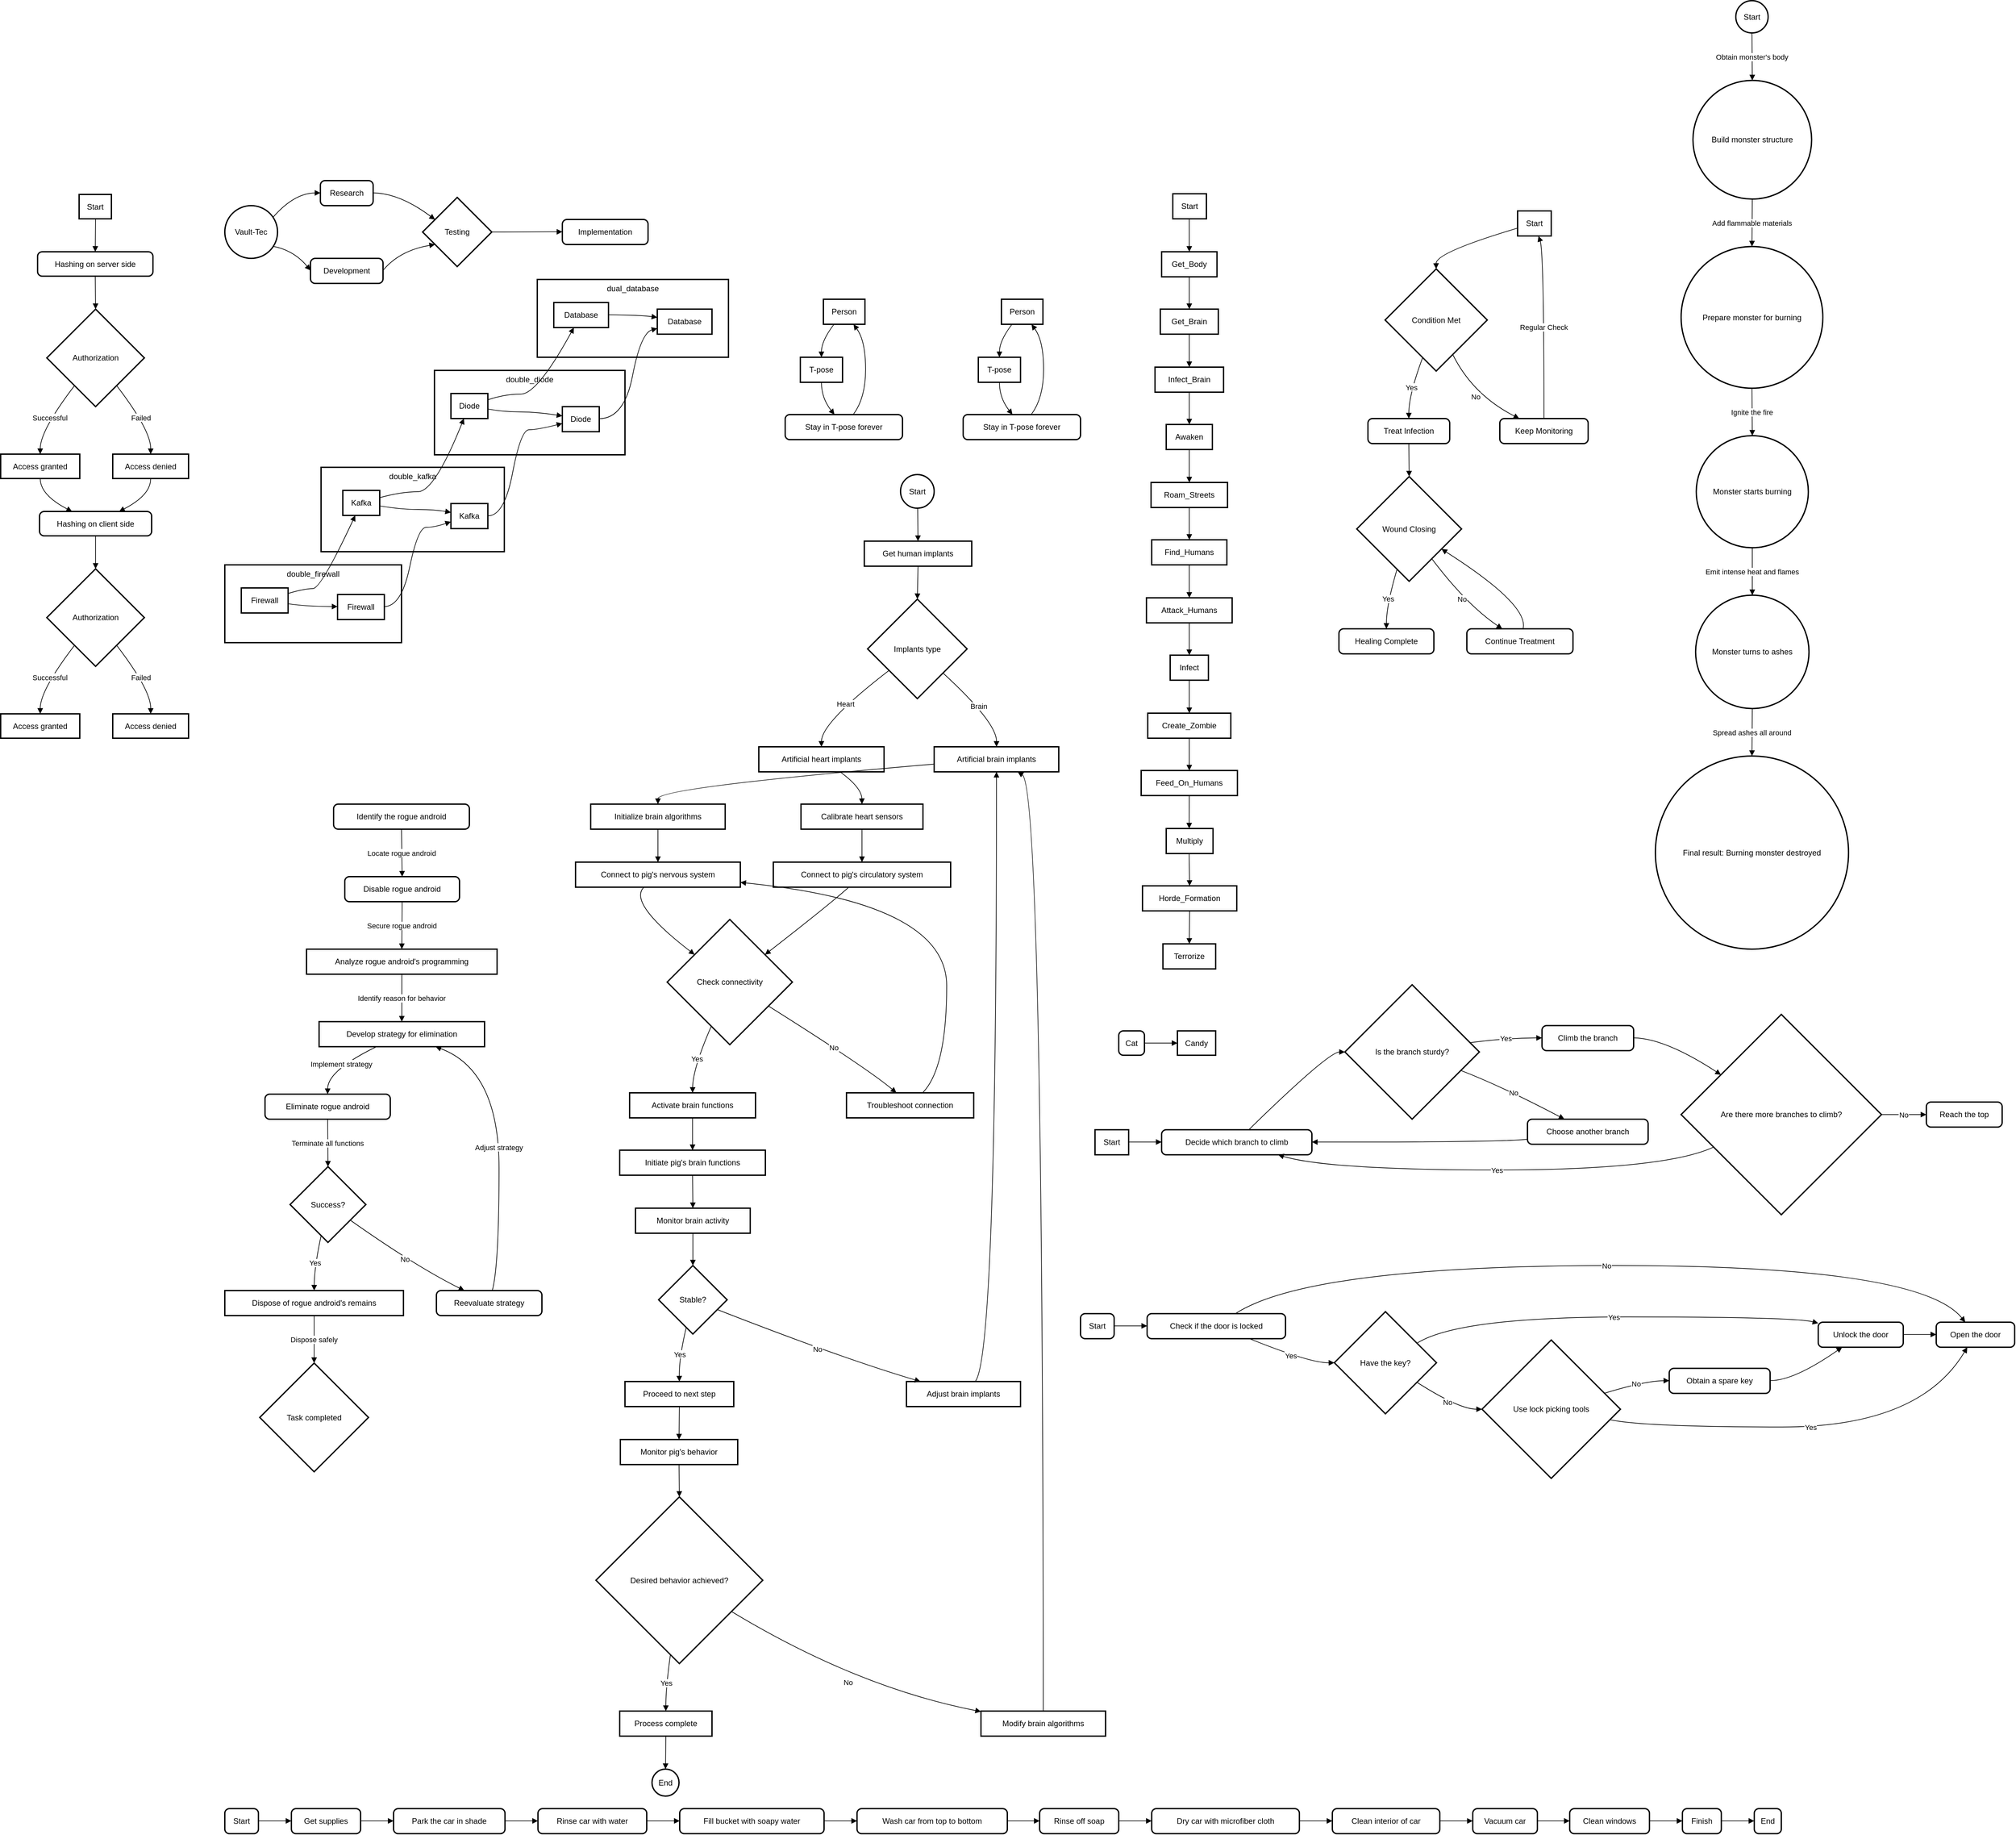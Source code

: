 <mxfile version="24.7.6">
  <diagram name="Page-1" id="tDwcQx7iFqer2LaT-Bka">
    <mxGraphModel dx="4240" dy="2847" grid="1" gridSize="10" guides="1" tooltips="1" connect="1" arrows="1" fold="1" page="1" pageScale="1" pageWidth="850" pageHeight="1100" math="0" shadow="0">
      <root>
        <mxCell id="0" />
        <mxCell id="1" parent="0" />
        <mxCell id="UU7fJBS6EWTqr7NkkSWP-1" value="Vault-Tec" style="ellipse;aspect=fixed;strokeWidth=2;whiteSpace=wrap;" parent="1" vertex="1">
          <mxGeometry x="20" y="58" width="80" height="80" as="geometry" />
        </mxCell>
        <mxCell id="UU7fJBS6EWTqr7NkkSWP-2" value="Research" style="rounded=1;absoluteArcSize=1;arcSize=14;whiteSpace=wrap;strokeWidth=2;" parent="1" vertex="1">
          <mxGeometry x="165" y="20" width="80" height="38" as="geometry" />
        </mxCell>
        <mxCell id="UU7fJBS6EWTqr7NkkSWP-3" value="Development" style="rounded=1;absoluteArcSize=1;arcSize=14;whiteSpace=wrap;strokeWidth=2;" parent="1" vertex="1">
          <mxGeometry x="150" y="138" width="110" height="38" as="geometry" />
        </mxCell>
        <mxCell id="UU7fJBS6EWTqr7NkkSWP-4" value="Testing" style="rhombus;strokeWidth=2;whiteSpace=wrap;" parent="1" vertex="1">
          <mxGeometry x="320" y="45.5" width="105" height="105" as="geometry" />
        </mxCell>
        <mxCell id="UU7fJBS6EWTqr7NkkSWP-5" value="Implementation" style="rounded=1;absoluteArcSize=1;arcSize=14;whiteSpace=wrap;strokeWidth=2;" parent="1" vertex="1">
          <mxGeometry x="532" y="79" width="130" height="38" as="geometry" />
        </mxCell>
        <mxCell id="UU7fJBS6EWTqr7NkkSWP-6" value="" style="curved=1;startArrow=none;endArrow=block;exitX=1;exitY=0.16;entryX=0;entryY=0.49;rounded=0;" parent="1" source="UU7fJBS6EWTqr7NkkSWP-1" target="UU7fJBS6EWTqr7NkkSWP-2" edge="1">
          <mxGeometry relative="1" as="geometry">
            <Array as="points">
              <mxPoint x="125" y="39" />
            </Array>
          </mxGeometry>
        </mxCell>
        <mxCell id="UU7fJBS6EWTqr7NkkSWP-7" value="" style="curved=1;startArrow=none;endArrow=block;exitX=1;exitY=0.83;entryX=0;entryY=0.48;rounded=0;" parent="1" source="UU7fJBS6EWTqr7NkkSWP-1" target="UU7fJBS6EWTqr7NkkSWP-3" edge="1">
          <mxGeometry relative="1" as="geometry">
            <Array as="points">
              <mxPoint x="125" y="126" />
            </Array>
          </mxGeometry>
        </mxCell>
        <mxCell id="UU7fJBS6EWTqr7NkkSWP-8" value="" style="curved=1;startArrow=none;endArrow=block;exitX=1;exitY=0.49;entryX=0;entryY=0.22;rounded=0;" parent="1" source="UU7fJBS6EWTqr7NkkSWP-2" target="UU7fJBS6EWTqr7NkkSWP-4" edge="1">
          <mxGeometry relative="1" as="geometry">
            <Array as="points">
              <mxPoint x="285" y="39" />
            </Array>
          </mxGeometry>
        </mxCell>
        <mxCell id="UU7fJBS6EWTqr7NkkSWP-9" value="" style="curved=1;startArrow=none;endArrow=block;exitX=1;exitY=0.48;entryX=0;entryY=0.78;rounded=0;" parent="1" source="UU7fJBS6EWTqr7NkkSWP-3" target="UU7fJBS6EWTqr7NkkSWP-4" edge="1">
          <mxGeometry relative="1" as="geometry">
            <Array as="points">
              <mxPoint x="285" y="126" />
            </Array>
          </mxGeometry>
        </mxCell>
        <mxCell id="UU7fJBS6EWTqr7NkkSWP-10" value="" style="curved=1;startArrow=none;endArrow=block;exitX=1;exitY=0.5;entryX=0;entryY=0.49;rounded=0;" parent="1" source="UU7fJBS6EWTqr7NkkSWP-4" target="UU7fJBS6EWTqr7NkkSWP-5" edge="1">
          <mxGeometry relative="1" as="geometry">
            <Array as="points" />
          </mxGeometry>
        </mxCell>
        <mxCell id="UU7fJBS6EWTqr7NkkSWP-11" value="dual_database" style="whiteSpace=wrap;strokeWidth=2;verticalAlign=top;" parent="1" vertex="1">
          <mxGeometry x="494" y="170" width="290" height="118" as="geometry" />
        </mxCell>
        <mxCell id="UU7fJBS6EWTqr7NkkSWP-12" value="Database" style="whiteSpace=wrap;strokeWidth=2;" parent="1" vertex="1">
          <mxGeometry x="676" y="215" width="83" height="38" as="geometry" />
        </mxCell>
        <mxCell id="UU7fJBS6EWTqr7NkkSWP-13" value="Database" style="whiteSpace=wrap;strokeWidth=2;" parent="1" vertex="1">
          <mxGeometry x="519" y="205" width="83" height="38" as="geometry" />
        </mxCell>
        <mxCell id="UU7fJBS6EWTqr7NkkSWP-14" value="double_diode" style="whiteSpace=wrap;strokeWidth=2;verticalAlign=top;" parent="1" vertex="1">
          <mxGeometry x="338" y="308" width="289" height="128" as="geometry" />
        </mxCell>
        <mxCell id="UU7fJBS6EWTqr7NkkSWP-15" value="Diode" style="whiteSpace=wrap;strokeWidth=2;" parent="1" vertex="1">
          <mxGeometry x="532" y="363" width="56" height="38" as="geometry" />
        </mxCell>
        <mxCell id="UU7fJBS6EWTqr7NkkSWP-16" value="Diode" style="whiteSpace=wrap;strokeWidth=2;" parent="1" vertex="1">
          <mxGeometry x="363" y="343" width="56" height="38" as="geometry" />
        </mxCell>
        <mxCell id="UU7fJBS6EWTqr7NkkSWP-17" value="double_kafka" style="whiteSpace=wrap;strokeWidth=2;verticalAlign=top;" parent="1" vertex="1">
          <mxGeometry x="166" y="455" width="278" height="128" as="geometry" />
        </mxCell>
        <mxCell id="UU7fJBS6EWTqr7NkkSWP-18" value="Kafka" style="whiteSpace=wrap;strokeWidth=2;" parent="1" vertex="1">
          <mxGeometry x="363" y="510" width="56" height="38" as="geometry" />
        </mxCell>
        <mxCell id="UU7fJBS6EWTqr7NkkSWP-19" value="Kafka" style="whiteSpace=wrap;strokeWidth=2;" parent="1" vertex="1">
          <mxGeometry x="199" y="490" width="56" height="38" as="geometry" />
        </mxCell>
        <mxCell id="UU7fJBS6EWTqr7NkkSWP-20" value="double_firewall" style="whiteSpace=wrap;strokeWidth=2;verticalAlign=top;" parent="1" vertex="1">
          <mxGeometry x="20" y="603" width="268" height="118" as="geometry" />
        </mxCell>
        <mxCell id="UU7fJBS6EWTqr7NkkSWP-21" value="Firewall" style="whiteSpace=wrap;strokeWidth=2;" parent="1" vertex="1">
          <mxGeometry x="191" y="648" width="71" height="38" as="geometry" />
        </mxCell>
        <mxCell id="UU7fJBS6EWTqr7NkkSWP-22" value="Firewall" style="whiteSpace=wrap;strokeWidth=2;" parent="1" vertex="1">
          <mxGeometry x="45" y="638" width="71" height="38" as="geometry" />
        </mxCell>
        <mxCell id="UU7fJBS6EWTqr7NkkSWP-23" value="" style="curved=1;startArrow=none;endArrow=block;exitX=1;exitY=0.63;entryX=0;entryY=0.48;rounded=0;" parent="1" source="UU7fJBS6EWTqr7NkkSWP-22" target="UU7fJBS6EWTqr7NkkSWP-21" edge="1">
          <mxGeometry relative="1" as="geometry">
            <Array as="points">
              <mxPoint x="141" y="666" />
            </Array>
          </mxGeometry>
        </mxCell>
        <mxCell id="UU7fJBS6EWTqr7NkkSWP-24" value="" style="curved=1;startArrow=none;endArrow=block;exitX=1;exitY=0.62;entryX=-0.01;entryY=0.35;rounded=0;" parent="1" source="UU7fJBS6EWTqr7NkkSWP-19" target="UU7fJBS6EWTqr7NkkSWP-18" edge="1">
          <mxGeometry relative="1" as="geometry">
            <Array as="points">
              <mxPoint x="288" y="519" />
              <mxPoint x="338" y="519" />
            </Array>
          </mxGeometry>
        </mxCell>
        <mxCell id="UU7fJBS6EWTqr7NkkSWP-25" value="" style="curved=1;startArrow=none;endArrow=block;exitX=1;exitY=0.62;entryX=0;entryY=0.37;rounded=0;" parent="1" source="UU7fJBS6EWTqr7NkkSWP-16" target="UU7fJBS6EWTqr7NkkSWP-15" edge="1">
          <mxGeometry relative="1" as="geometry">
            <Array as="points">
              <mxPoint x="444" y="371" />
              <mxPoint x="494" y="371" />
            </Array>
          </mxGeometry>
        </mxCell>
        <mxCell id="UU7fJBS6EWTqr7NkkSWP-26" value="" style="curved=1;startArrow=none;endArrow=block;exitX=0.99;exitY=0.49;entryX=0;entryY=0.33;rounded=0;" parent="1" source="UU7fJBS6EWTqr7NkkSWP-13" target="UU7fJBS6EWTqr7NkkSWP-12" edge="1">
          <mxGeometry relative="1" as="geometry">
            <Array as="points">
              <mxPoint x="651" y="224" />
            </Array>
          </mxGeometry>
        </mxCell>
        <mxCell id="UU7fJBS6EWTqr7NkkSWP-27" value="" style="curved=1;startArrow=none;endArrow=block;exitX=1;exitY=0.22;entryX=0.34;entryY=0.99;rounded=0;" parent="1" source="UU7fJBS6EWTqr7NkkSWP-22" target="UU7fJBS6EWTqr7NkkSWP-19" edge="1">
          <mxGeometry relative="1" as="geometry">
            <Array as="points">
              <mxPoint x="141" y="639" />
              <mxPoint x="166" y="639" />
            </Array>
          </mxGeometry>
        </mxCell>
        <mxCell id="UU7fJBS6EWTqr7NkkSWP-28" value="" style="curved=1;startArrow=none;endArrow=block;exitX=1.01;exitY=0.48;entryX=-0.01;entryY=0.73;rounded=0;" parent="1" source="UU7fJBS6EWTqr7NkkSWP-21" target="UU7fJBS6EWTqr7NkkSWP-18" edge="1">
          <mxGeometry relative="1" as="geometry">
            <Array as="points">
              <mxPoint x="288" y="666" />
              <mxPoint x="313" y="546" />
              <mxPoint x="338" y="546" />
            </Array>
          </mxGeometry>
        </mxCell>
        <mxCell id="UU7fJBS6EWTqr7NkkSWP-29" value="" style="curved=1;startArrow=none;endArrow=block;exitX=1;exitY=0.29;entryX=0.36;entryY=0.97;rounded=0;" parent="1" source="UU7fJBS6EWTqr7NkkSWP-19" target="UU7fJBS6EWTqr7NkkSWP-16" edge="1">
          <mxGeometry relative="1" as="geometry">
            <Array as="points">
              <mxPoint x="288" y="492" />
              <mxPoint x="338" y="492" />
            </Array>
          </mxGeometry>
        </mxCell>
        <mxCell id="UU7fJBS6EWTqr7NkkSWP-30" value="" style="curved=1;startArrow=none;endArrow=block;exitX=1;exitY=0.49;entryX=0;entryY=0.67;rounded=0;" parent="1" source="UU7fJBS6EWTqr7NkkSWP-18" target="UU7fJBS6EWTqr7NkkSWP-15" edge="1">
          <mxGeometry relative="1" as="geometry">
            <Array as="points">
              <mxPoint x="444" y="529" />
              <mxPoint x="469" y="398" />
              <mxPoint x="494" y="398" />
            </Array>
          </mxGeometry>
        </mxCell>
        <mxCell id="UU7fJBS6EWTqr7NkkSWP-31" value="" style="curved=1;startArrow=none;endArrow=block;exitX=1;exitY=0.25;entryX=0.37;entryY=0.99;rounded=0;" parent="1" source="UU7fJBS6EWTqr7NkkSWP-16" target="UU7fJBS6EWTqr7NkkSWP-13" edge="1">
          <mxGeometry relative="1" as="geometry">
            <Array as="points">
              <mxPoint x="444" y="344" />
              <mxPoint x="494" y="344" />
            </Array>
          </mxGeometry>
        </mxCell>
        <mxCell id="UU7fJBS6EWTqr7NkkSWP-32" value="" style="curved=1;startArrow=none;endArrow=block;exitX=1;exitY=0.48;entryX=0;entryY=0.77;rounded=0;" parent="1" source="UU7fJBS6EWTqr7NkkSWP-15" target="UU7fJBS6EWTqr7NkkSWP-12" edge="1">
          <mxGeometry relative="1" as="geometry">
            <Array as="points">
              <mxPoint x="626" y="381" />
              <mxPoint x="651" y="251" />
            </Array>
          </mxGeometry>
        </mxCell>
        <mxCell id="UU7fJBS6EWTqr7NkkSWP-33" value="Start" style="whiteSpace=wrap;strokeWidth=2;" parent="1" vertex="1">
          <mxGeometry x="1458" y="40" width="51" height="38" as="geometry" />
        </mxCell>
        <mxCell id="UU7fJBS6EWTqr7NkkSWP-34" value="Get_Body" style="whiteSpace=wrap;strokeWidth=2;" parent="1" vertex="1">
          <mxGeometry x="1441" y="128" width="84" height="38" as="geometry" />
        </mxCell>
        <mxCell id="UU7fJBS6EWTqr7NkkSWP-35" value="Get_Brain" style="whiteSpace=wrap;strokeWidth=2;" parent="1" vertex="1">
          <mxGeometry x="1439" y="215" width="88" height="38" as="geometry" />
        </mxCell>
        <mxCell id="UU7fJBS6EWTqr7NkkSWP-36" value="Infect_Brain" style="whiteSpace=wrap;strokeWidth=2;" parent="1" vertex="1">
          <mxGeometry x="1431" y="303" width="104" height="38" as="geometry" />
        </mxCell>
        <mxCell id="UU7fJBS6EWTqr7NkkSWP-37" value="Awaken" style="whiteSpace=wrap;strokeWidth=2;" parent="1" vertex="1">
          <mxGeometry x="1448" y="390" width="70" height="38" as="geometry" />
        </mxCell>
        <mxCell id="UU7fJBS6EWTqr7NkkSWP-38" value="Roam_Streets" style="whiteSpace=wrap;strokeWidth=2;" parent="1" vertex="1">
          <mxGeometry x="1425" y="478" width="116" height="38" as="geometry" />
        </mxCell>
        <mxCell id="UU7fJBS6EWTqr7NkkSWP-39" value="Find_Humans" style="whiteSpace=wrap;strokeWidth=2;" parent="1" vertex="1">
          <mxGeometry x="1426" y="565" width="114" height="38" as="geometry" />
        </mxCell>
        <mxCell id="UU7fJBS6EWTqr7NkkSWP-40" value="Attack_Humans" style="whiteSpace=wrap;strokeWidth=2;" parent="1" vertex="1">
          <mxGeometry x="1418" y="653" width="130" height="38" as="geometry" />
        </mxCell>
        <mxCell id="UU7fJBS6EWTqr7NkkSWP-41" value="Infect" style="whiteSpace=wrap;strokeWidth=2;" parent="1" vertex="1">
          <mxGeometry x="1454" y="740" width="58" height="38" as="geometry" />
        </mxCell>
        <mxCell id="UU7fJBS6EWTqr7NkkSWP-42" value="Create_Zombie" style="whiteSpace=wrap;strokeWidth=2;" parent="1" vertex="1">
          <mxGeometry x="1420" y="828" width="126" height="38" as="geometry" />
        </mxCell>
        <mxCell id="UU7fJBS6EWTqr7NkkSWP-43" value="Feed_On_Humans" style="whiteSpace=wrap;strokeWidth=2;" parent="1" vertex="1">
          <mxGeometry x="1410" y="915" width="146" height="38" as="geometry" />
        </mxCell>
        <mxCell id="UU7fJBS6EWTqr7NkkSWP-44" value="Multiply" style="whiteSpace=wrap;strokeWidth=2;" parent="1" vertex="1">
          <mxGeometry x="1448" y="1003" width="71" height="38" as="geometry" />
        </mxCell>
        <mxCell id="UU7fJBS6EWTqr7NkkSWP-45" value="Horde_Formation" style="whiteSpace=wrap;strokeWidth=2;" parent="1" vertex="1">
          <mxGeometry x="1412" y="1090" width="143" height="38" as="geometry" />
        </mxCell>
        <mxCell id="UU7fJBS6EWTqr7NkkSWP-46" value="Terrorize" style="whiteSpace=wrap;strokeWidth=2;" parent="1" vertex="1">
          <mxGeometry x="1443" y="1178" width="80" height="38" as="geometry" />
        </mxCell>
        <mxCell id="UU7fJBS6EWTqr7NkkSWP-47" value="" style="curved=1;startArrow=none;endArrow=block;exitX=0.49;exitY=0.99;entryX=0.5;entryY=-0.01;rounded=0;" parent="1" source="UU7fJBS6EWTqr7NkkSWP-33" target="UU7fJBS6EWTqr7NkkSWP-34" edge="1">
          <mxGeometry relative="1" as="geometry">
            <Array as="points" />
          </mxGeometry>
        </mxCell>
        <mxCell id="UU7fJBS6EWTqr7NkkSWP-48" value="" style="curved=1;startArrow=none;endArrow=block;exitX=0.5;exitY=0.97;entryX=0.5;entryY=0;rounded=0;" parent="1" source="UU7fJBS6EWTqr7NkkSWP-34" target="UU7fJBS6EWTqr7NkkSWP-35" edge="1">
          <mxGeometry relative="1" as="geometry">
            <Array as="points" />
          </mxGeometry>
        </mxCell>
        <mxCell id="UU7fJBS6EWTqr7NkkSWP-49" value="" style="curved=1;startArrow=none;endArrow=block;exitX=0.5;exitY=0.99;entryX=0.5;entryY=-0.01;rounded=0;" parent="1" source="UU7fJBS6EWTqr7NkkSWP-35" target="UU7fJBS6EWTqr7NkkSWP-36" edge="1">
          <mxGeometry relative="1" as="geometry">
            <Array as="points" />
          </mxGeometry>
        </mxCell>
        <mxCell id="UU7fJBS6EWTqr7NkkSWP-50" value="" style="curved=1;startArrow=none;endArrow=block;exitX=0.5;exitY=0.97;entryX=0.5;entryY=0;rounded=0;" parent="1" source="UU7fJBS6EWTqr7NkkSWP-36" target="UU7fJBS6EWTqr7NkkSWP-37" edge="1">
          <mxGeometry relative="1" as="geometry">
            <Array as="points" />
          </mxGeometry>
        </mxCell>
        <mxCell id="UU7fJBS6EWTqr7NkkSWP-51" value="" style="curved=1;startArrow=none;endArrow=block;exitX=0.5;exitY=0.99;entryX=0.5;entryY=-0.01;rounded=0;" parent="1" source="UU7fJBS6EWTqr7NkkSWP-37" target="UU7fJBS6EWTqr7NkkSWP-38" edge="1">
          <mxGeometry relative="1" as="geometry">
            <Array as="points" />
          </mxGeometry>
        </mxCell>
        <mxCell id="UU7fJBS6EWTqr7NkkSWP-52" value="" style="curved=1;startArrow=none;endArrow=block;exitX=0.5;exitY=0.97;entryX=0.5;entryY=0;rounded=0;" parent="1" source="UU7fJBS6EWTqr7NkkSWP-38" target="UU7fJBS6EWTqr7NkkSWP-39" edge="1">
          <mxGeometry relative="1" as="geometry">
            <Array as="points" />
          </mxGeometry>
        </mxCell>
        <mxCell id="UU7fJBS6EWTqr7NkkSWP-53" value="" style="curved=1;startArrow=none;endArrow=block;exitX=0.5;exitY=0.99;entryX=0.5;entryY=-0.01;rounded=0;" parent="1" source="UU7fJBS6EWTqr7NkkSWP-39" target="UU7fJBS6EWTqr7NkkSWP-40" edge="1">
          <mxGeometry relative="1" as="geometry">
            <Array as="points" />
          </mxGeometry>
        </mxCell>
        <mxCell id="UU7fJBS6EWTqr7NkkSWP-54" value="" style="curved=1;startArrow=none;endArrow=block;exitX=0.5;exitY=0.97;entryX=0.5;entryY=0;rounded=0;" parent="1" source="UU7fJBS6EWTqr7NkkSWP-40" target="UU7fJBS6EWTqr7NkkSWP-41" edge="1">
          <mxGeometry relative="1" as="geometry">
            <Array as="points" />
          </mxGeometry>
        </mxCell>
        <mxCell id="UU7fJBS6EWTqr7NkkSWP-55" value="" style="curved=1;startArrow=none;endArrow=block;exitX=0.5;exitY=0.99;entryX=0.5;entryY=-0.01;rounded=0;" parent="1" source="UU7fJBS6EWTqr7NkkSWP-41" target="UU7fJBS6EWTqr7NkkSWP-42" edge="1">
          <mxGeometry relative="1" as="geometry">
            <Array as="points" />
          </mxGeometry>
        </mxCell>
        <mxCell id="UU7fJBS6EWTqr7NkkSWP-56" value="" style="curved=1;startArrow=none;endArrow=block;exitX=0.5;exitY=0.97;entryX=0.5;entryY=0;rounded=0;" parent="1" source="UU7fJBS6EWTqr7NkkSWP-42" target="UU7fJBS6EWTqr7NkkSWP-43" edge="1">
          <mxGeometry relative="1" as="geometry">
            <Array as="points" />
          </mxGeometry>
        </mxCell>
        <mxCell id="UU7fJBS6EWTqr7NkkSWP-57" value="" style="curved=1;startArrow=none;endArrow=block;exitX=0.5;exitY=0.99;entryX=0.49;entryY=-0.01;rounded=0;" parent="1" source="UU7fJBS6EWTqr7NkkSWP-43" target="UU7fJBS6EWTqr7NkkSWP-44" edge="1">
          <mxGeometry relative="1" as="geometry">
            <Array as="points" />
          </mxGeometry>
        </mxCell>
        <mxCell id="UU7fJBS6EWTqr7NkkSWP-58" value="" style="curved=1;startArrow=none;endArrow=block;exitX=0.49;exitY=0.97;entryX=0.5;entryY=0;rounded=0;" parent="1" source="UU7fJBS6EWTqr7NkkSWP-44" target="UU7fJBS6EWTqr7NkkSWP-45" edge="1">
          <mxGeometry relative="1" as="geometry">
            <Array as="points" />
          </mxGeometry>
        </mxCell>
        <mxCell id="UU7fJBS6EWTqr7NkkSWP-59" value="" style="curved=1;startArrow=none;endArrow=block;exitX=0.5;exitY=0.99;entryX=0.5;entryY=-0.01;rounded=0;" parent="1" source="UU7fJBS6EWTqr7NkkSWP-45" target="UU7fJBS6EWTqr7NkkSWP-46" edge="1">
          <mxGeometry relative="1" as="geometry">
            <Array as="points" />
          </mxGeometry>
        </mxCell>
        <mxCell id="O1Efh6JM5YRswP17I4qA-1" value="Person" style="whiteSpace=wrap;strokeWidth=2;" parent="1" vertex="1">
          <mxGeometry x="928" y="200" width="63" height="38" as="geometry" />
        </mxCell>
        <mxCell id="O1Efh6JM5YRswP17I4qA-2" value="T-pose" style="whiteSpace=wrap;strokeWidth=2;" parent="1" vertex="1">
          <mxGeometry x="893" y="288" width="64" height="38" as="geometry" />
        </mxCell>
        <mxCell id="O1Efh6JM5YRswP17I4qA-3" value="Stay in T-pose forever" style="rounded=1;absoluteArcSize=1;arcSize=14;whiteSpace=wrap;strokeWidth=2;" parent="1" vertex="1">
          <mxGeometry x="870" y="375" width="178" height="38" as="geometry" />
        </mxCell>
        <mxCell id="O1Efh6JM5YRswP17I4qA-4" value="" style="curved=1;startArrow=none;endArrow=block;exitX=0.26;exitY=0.99;entryX=0.5;entryY=-0.01;rounded=0;" parent="1" source="O1Efh6JM5YRswP17I4qA-1" target="O1Efh6JM5YRswP17I4qA-2" edge="1">
          <mxGeometry relative="1" as="geometry">
            <Array as="points">
              <mxPoint x="925" y="263" />
            </Array>
          </mxGeometry>
        </mxCell>
        <mxCell id="O1Efh6JM5YRswP17I4qA-5" value="" style="curved=1;startArrow=none;endArrow=block;exitX=0.5;exitY=0.97;entryX=0.42;entryY=0;rounded=0;" parent="1" source="O1Efh6JM5YRswP17I4qA-2" target="O1Efh6JM5YRswP17I4qA-3" edge="1">
          <mxGeometry relative="1" as="geometry">
            <Array as="points">
              <mxPoint x="925" y="350" />
            </Array>
          </mxGeometry>
        </mxCell>
        <mxCell id="O1Efh6JM5YRswP17I4qA-6" value="" style="curved=1;startArrow=none;endArrow=block;exitX=0.58;exitY=0;entryX=0.72;entryY=0.99;rounded=0;" parent="1" source="O1Efh6JM5YRswP17I4qA-3" target="O1Efh6JM5YRswP17I4qA-1" edge="1">
          <mxGeometry relative="1" as="geometry">
            <Array as="points">
              <mxPoint x="992" y="350" />
              <mxPoint x="992" y="263" />
            </Array>
          </mxGeometry>
        </mxCell>
        <mxCell id="O1Efh6JM5YRswP17I4qA-7" value="Person" style="whiteSpace=wrap;strokeWidth=2;" parent="1" vertex="1">
          <mxGeometry x="1198" y="200" width="63" height="38" as="geometry" />
        </mxCell>
        <mxCell id="O1Efh6JM5YRswP17I4qA-8" value="T-pose" style="whiteSpace=wrap;strokeWidth=2;" parent="1" vertex="1">
          <mxGeometry x="1163" y="288" width="64" height="38" as="geometry" />
        </mxCell>
        <mxCell id="O1Efh6JM5YRswP17I4qA-9" value="Stay in T-pose forever" style="rounded=1;absoluteArcSize=1;arcSize=14;whiteSpace=wrap;strokeWidth=2;" parent="1" vertex="1">
          <mxGeometry x="1140" y="375" width="178" height="38" as="geometry" />
        </mxCell>
        <mxCell id="O1Efh6JM5YRswP17I4qA-10" value="" style="curved=1;startArrow=none;endArrow=block;exitX=0.26;exitY=0.99;entryX=0.5;entryY=-0.01;rounded=0;" parent="1" source="O1Efh6JM5YRswP17I4qA-7" target="O1Efh6JM5YRswP17I4qA-8" edge="1">
          <mxGeometry relative="1" as="geometry">
            <Array as="points">
              <mxPoint x="1195" y="263" />
            </Array>
          </mxGeometry>
        </mxCell>
        <mxCell id="O1Efh6JM5YRswP17I4qA-11" value="" style="curved=1;startArrow=none;endArrow=block;exitX=0.5;exitY=0.97;entryX=0.42;entryY=0;rounded=0;" parent="1" source="O1Efh6JM5YRswP17I4qA-8" target="O1Efh6JM5YRswP17I4qA-9" edge="1">
          <mxGeometry relative="1" as="geometry">
            <Array as="points">
              <mxPoint x="1195" y="350" />
            </Array>
          </mxGeometry>
        </mxCell>
        <mxCell id="O1Efh6JM5YRswP17I4qA-12" value="" style="curved=1;startArrow=none;endArrow=block;exitX=0.58;exitY=0;entryX=0.72;entryY=0.99;rounded=0;" parent="1" source="O1Efh6JM5YRswP17I4qA-9" target="O1Efh6JM5YRswP17I4qA-7" edge="1">
          <mxGeometry relative="1" as="geometry">
            <Array as="points">
              <mxPoint x="1262" y="350" />
              <mxPoint x="1262" y="263" />
            </Array>
          </mxGeometry>
        </mxCell>
        <mxCell id="mLgKyjM8-0OD0tXwk75c-1" value="Start" style="ellipse;aspect=fixed;strokeWidth=2;whiteSpace=wrap;" parent="1" vertex="1">
          <mxGeometry x="1045" y="466" width="51" height="51" as="geometry" />
        </mxCell>
        <mxCell id="mLgKyjM8-0OD0tXwk75c-2" value="Get human implants" style="whiteSpace=wrap;strokeWidth=2;" parent="1" vertex="1">
          <mxGeometry x="990" y="567" width="163" height="38" as="geometry" />
        </mxCell>
        <mxCell id="mLgKyjM8-0OD0tXwk75c-3" value="Implants type" style="rhombus;strokeWidth=2;whiteSpace=wrap;" parent="1" vertex="1">
          <mxGeometry x="995" y="655" width="151" height="151" as="geometry" />
        </mxCell>
        <mxCell id="mLgKyjM8-0OD0tXwk75c-4" value="Artificial brain implants" style="whiteSpace=wrap;strokeWidth=2;" parent="1" vertex="1">
          <mxGeometry x="1096" y="879" width="189" height="38" as="geometry" />
        </mxCell>
        <mxCell id="mLgKyjM8-0OD0tXwk75c-5" value="Artificial heart implants" style="whiteSpace=wrap;strokeWidth=2;" parent="1" vertex="1">
          <mxGeometry x="830" y="879" width="190" height="38" as="geometry" />
        </mxCell>
        <mxCell id="mLgKyjM8-0OD0tXwk75c-6" value="Initialize brain algorithms" style="whiteSpace=wrap;strokeWidth=2;" parent="1" vertex="1">
          <mxGeometry x="575" y="966" width="204" height="38" as="geometry" />
        </mxCell>
        <mxCell id="mLgKyjM8-0OD0tXwk75c-7" value="Calibrate heart sensors" style="whiteSpace=wrap;strokeWidth=2;" parent="1" vertex="1">
          <mxGeometry x="894" y="966" width="185" height="38" as="geometry" />
        </mxCell>
        <mxCell id="mLgKyjM8-0OD0tXwk75c-8" value="Connect to pig&#39;s nervous system" style="whiteSpace=wrap;strokeWidth=2;" parent="1" vertex="1">
          <mxGeometry x="552" y="1054" width="250" height="38" as="geometry" />
        </mxCell>
        <mxCell id="mLgKyjM8-0OD0tXwk75c-9" value="Connect to pig&#39;s circulatory system" style="whiteSpace=wrap;strokeWidth=2;" parent="1" vertex="1">
          <mxGeometry x="852" y="1054" width="269" height="38" as="geometry" />
        </mxCell>
        <mxCell id="mLgKyjM8-0OD0tXwk75c-10" value="Check connectivity" style="rhombus;strokeWidth=2;whiteSpace=wrap;" parent="1" vertex="1">
          <mxGeometry x="691" y="1141" width="190" height="190" as="geometry" />
        </mxCell>
        <mxCell id="mLgKyjM8-0OD0tXwk75c-11" value="Activate brain functions" style="whiteSpace=wrap;strokeWidth=2;" parent="1" vertex="1">
          <mxGeometry x="634" y="1404" width="191" height="38" as="geometry" />
        </mxCell>
        <mxCell id="mLgKyjM8-0OD0tXwk75c-12" value="Troubleshoot connection" style="whiteSpace=wrap;strokeWidth=2;" parent="1" vertex="1">
          <mxGeometry x="963" y="1404" width="193" height="38" as="geometry" />
        </mxCell>
        <mxCell id="mLgKyjM8-0OD0tXwk75c-13" value="Initiate pig&#39;s brain functions" style="whiteSpace=wrap;strokeWidth=2;" parent="1" vertex="1">
          <mxGeometry x="619" y="1491" width="221" height="38" as="geometry" />
        </mxCell>
        <mxCell id="mLgKyjM8-0OD0tXwk75c-14" value="Monitor brain activity" style="whiteSpace=wrap;strokeWidth=2;" parent="1" vertex="1">
          <mxGeometry x="643" y="1579" width="174" height="38" as="geometry" />
        </mxCell>
        <mxCell id="mLgKyjM8-0OD0tXwk75c-15" value="Stable?" style="rhombus;strokeWidth=2;whiteSpace=wrap;" parent="1" vertex="1">
          <mxGeometry x="678" y="1666" width="104" height="104" as="geometry" />
        </mxCell>
        <mxCell id="mLgKyjM8-0OD0tXwk75c-16" value="Proceed to next step" style="whiteSpace=wrap;strokeWidth=2;" parent="1" vertex="1">
          <mxGeometry x="627" y="1842" width="165" height="38" as="geometry" />
        </mxCell>
        <mxCell id="mLgKyjM8-0OD0tXwk75c-17" value="Adjust brain implants" style="whiteSpace=wrap;strokeWidth=2;" parent="1" vertex="1">
          <mxGeometry x="1054" y="1842" width="173" height="38" as="geometry" />
        </mxCell>
        <mxCell id="mLgKyjM8-0OD0tXwk75c-18" value="Monitor pig&#39;s behavior" style="whiteSpace=wrap;strokeWidth=2;" parent="1" vertex="1">
          <mxGeometry x="620" y="1930" width="178" height="38" as="geometry" />
        </mxCell>
        <mxCell id="mLgKyjM8-0OD0tXwk75c-19" value="Desired behavior achieved?" style="rhombus;strokeWidth=2;whiteSpace=wrap;" parent="1" vertex="1">
          <mxGeometry x="583" y="2017" width="253" height="253" as="geometry" />
        </mxCell>
        <mxCell id="mLgKyjM8-0OD0tXwk75c-20" value="Process complete" style="whiteSpace=wrap;strokeWidth=2;" parent="1" vertex="1">
          <mxGeometry x="619" y="2342" width="140" height="38" as="geometry" />
        </mxCell>
        <mxCell id="mLgKyjM8-0OD0tXwk75c-21" value="Modify brain algorithms" style="whiteSpace=wrap;strokeWidth=2;" parent="1" vertex="1">
          <mxGeometry x="1167" y="2342" width="189" height="38" as="geometry" />
        </mxCell>
        <mxCell id="mLgKyjM8-0OD0tXwk75c-22" value="End" style="ellipse;aspect=fixed;strokeWidth=2;whiteSpace=wrap;" parent="1" vertex="1">
          <mxGeometry x="668" y="2430" width="41" height="41" as="geometry" />
        </mxCell>
        <mxCell id="mLgKyjM8-0OD0tXwk75c-23" value="" style="curved=1;startArrow=none;endArrow=block;exitX=0.51;exitY=1;entryX=0.5;entryY=0.01;rounded=0;" parent="1" source="mLgKyjM8-0OD0tXwk75c-1" target="mLgKyjM8-0OD0tXwk75c-2" edge="1">
          <mxGeometry relative="1" as="geometry">
            <Array as="points" />
          </mxGeometry>
        </mxCell>
        <mxCell id="mLgKyjM8-0OD0tXwk75c-24" value="" style="curved=1;startArrow=none;endArrow=block;exitX=0.5;exitY=0.99;entryX=0.5;entryY=0;rounded=0;" parent="1" source="mLgKyjM8-0OD0tXwk75c-2" target="mLgKyjM8-0OD0tXwk75c-3" edge="1">
          <mxGeometry relative="1" as="geometry">
            <Array as="points" />
          </mxGeometry>
        </mxCell>
        <mxCell id="mLgKyjM8-0OD0tXwk75c-25" value="Brain" style="curved=1;startArrow=none;endArrow=block;exitX=1;exitY=0.97;entryX=0.5;entryY=-0.01;rounded=0;" parent="1" source="mLgKyjM8-0OD0tXwk75c-3" target="mLgKyjM8-0OD0tXwk75c-4" edge="1">
          <mxGeometry relative="1" as="geometry">
            <Array as="points">
              <mxPoint x="1191" y="842" />
            </Array>
          </mxGeometry>
        </mxCell>
        <mxCell id="mLgKyjM8-0OD0tXwk75c-26" value="Heart" style="curved=1;startArrow=none;endArrow=block;exitX=0;exitY=0.88;entryX=0.5;entryY=-0.01;rounded=0;" parent="1" source="mLgKyjM8-0OD0tXwk75c-3" target="mLgKyjM8-0OD0tXwk75c-5" edge="1">
          <mxGeometry relative="1" as="geometry">
            <Array as="points">
              <mxPoint x="925" y="842" />
            </Array>
          </mxGeometry>
        </mxCell>
        <mxCell id="mLgKyjM8-0OD0tXwk75c-27" value="" style="curved=1;startArrow=none;endArrow=block;exitX=0;exitY=0.69;entryX=0.5;entryY=0;rounded=0;" parent="1" source="mLgKyjM8-0OD0tXwk75c-4" target="mLgKyjM8-0OD0tXwk75c-6" edge="1">
          <mxGeometry relative="1" as="geometry">
            <Array as="points">
              <mxPoint x="677" y="941" />
            </Array>
          </mxGeometry>
        </mxCell>
        <mxCell id="mLgKyjM8-0OD0tXwk75c-28" value="" style="curved=1;startArrow=none;endArrow=block;exitX=0.64;exitY=0.97;entryX=0.5;entryY=0;rounded=0;" parent="1" source="mLgKyjM8-0OD0tXwk75c-5" target="mLgKyjM8-0OD0tXwk75c-7" edge="1">
          <mxGeometry relative="1" as="geometry">
            <Array as="points">
              <mxPoint x="986" y="941" />
            </Array>
          </mxGeometry>
        </mxCell>
        <mxCell id="mLgKyjM8-0OD0tXwk75c-29" value="" style="curved=1;startArrow=none;endArrow=block;exitX=0.5;exitY=0.99;entryX=0.5;entryY=-0.01;rounded=0;" parent="1" source="mLgKyjM8-0OD0tXwk75c-6" target="mLgKyjM8-0OD0tXwk75c-8" edge="1">
          <mxGeometry relative="1" as="geometry">
            <Array as="points" />
          </mxGeometry>
        </mxCell>
        <mxCell id="mLgKyjM8-0OD0tXwk75c-30" value="" style="curved=1;startArrow=none;endArrow=block;exitX=0.5;exitY=0.99;entryX=0.5;entryY=-0.01;rounded=0;" parent="1" source="mLgKyjM8-0OD0tXwk75c-7" target="mLgKyjM8-0OD0tXwk75c-9" edge="1">
          <mxGeometry relative="1" as="geometry">
            <Array as="points" />
          </mxGeometry>
        </mxCell>
        <mxCell id="mLgKyjM8-0OD0tXwk75c-31" value="" style="curved=1;startArrow=none;endArrow=block;exitX=0.42;exitY=0.97;entryX=0;entryY=0.11;rounded=0;" parent="1" source="mLgKyjM8-0OD0tXwk75c-8" target="mLgKyjM8-0OD0tXwk75c-10" edge="1">
          <mxGeometry relative="1" as="geometry">
            <Array as="points">
              <mxPoint x="631" y="1116" />
            </Array>
          </mxGeometry>
        </mxCell>
        <mxCell id="mLgKyjM8-0OD0tXwk75c-32" value="" style="curved=1;startArrow=none;endArrow=block;exitX=0.43;exitY=0.97;entryX=1;entryY=0.11;rounded=0;" parent="1" source="mLgKyjM8-0OD0tXwk75c-9" target="mLgKyjM8-0OD0tXwk75c-10" edge="1">
          <mxGeometry relative="1" as="geometry">
            <Array as="points">
              <mxPoint x="940" y="1116" />
            </Array>
          </mxGeometry>
        </mxCell>
        <mxCell id="mLgKyjM8-0OD0tXwk75c-33" value="Yes" style="curved=1;startArrow=none;endArrow=block;exitX=0.29;exitY=1;entryX=0.5;entryY=-0.01;rounded=0;" parent="1" source="mLgKyjM8-0OD0tXwk75c-10" target="mLgKyjM8-0OD0tXwk75c-11" edge="1">
          <mxGeometry relative="1" as="geometry">
            <Array as="points">
              <mxPoint x="730" y="1367" />
            </Array>
          </mxGeometry>
        </mxCell>
        <mxCell id="mLgKyjM8-0OD0tXwk75c-34" value="No" style="curved=1;startArrow=none;endArrow=block;exitX=1;exitY=0.81;entryX=0.39;entryY=-0.01;rounded=0;" parent="1" source="mLgKyjM8-0OD0tXwk75c-10" target="mLgKyjM8-0OD0tXwk75c-12" edge="1">
          <mxGeometry relative="1" as="geometry">
            <Array as="points">
              <mxPoint x="995" y="1367" />
            </Array>
          </mxGeometry>
        </mxCell>
        <mxCell id="mLgKyjM8-0OD0tXwk75c-35" value="" style="curved=1;startArrow=none;endArrow=block;exitX=0.5;exitY=0.97;entryX=0.5;entryY=0;rounded=0;" parent="1" source="mLgKyjM8-0OD0tXwk75c-11" target="mLgKyjM8-0OD0tXwk75c-13" edge="1">
          <mxGeometry relative="1" as="geometry">
            <Array as="points" />
          </mxGeometry>
        </mxCell>
        <mxCell id="mLgKyjM8-0OD0tXwk75c-36" value="" style="curved=1;startArrow=none;endArrow=block;exitX=0.5;exitY=0.99;entryX=0.5;entryY=-0.01;rounded=0;" parent="1" source="mLgKyjM8-0OD0tXwk75c-13" target="mLgKyjM8-0OD0tXwk75c-14" edge="1">
          <mxGeometry relative="1" as="geometry">
            <Array as="points" />
          </mxGeometry>
        </mxCell>
        <mxCell id="mLgKyjM8-0OD0tXwk75c-37" value="" style="curved=1;startArrow=none;endArrow=block;exitX=0.5;exitY=0.97;entryX=0.5;entryY=0;rounded=0;" parent="1" source="mLgKyjM8-0OD0tXwk75c-14" target="mLgKyjM8-0OD0tXwk75c-15" edge="1">
          <mxGeometry relative="1" as="geometry">
            <Array as="points" />
          </mxGeometry>
        </mxCell>
        <mxCell id="mLgKyjM8-0OD0tXwk75c-38" value="Yes" style="curved=1;startArrow=none;endArrow=block;exitX=0.38;exitY=1;entryX=0.5;entryY=0.01;rounded=0;" parent="1" source="mLgKyjM8-0OD0tXwk75c-15" target="mLgKyjM8-0OD0tXwk75c-16" edge="1">
          <mxGeometry relative="1" as="geometry">
            <Array as="points">
              <mxPoint x="709" y="1806" />
            </Array>
          </mxGeometry>
        </mxCell>
        <mxCell id="mLgKyjM8-0OD0tXwk75c-39" value="No" style="curved=1;startArrow=none;endArrow=block;exitX=1;exitY=0.7;entryX=0.13;entryY=0.01;rounded=0;" parent="1" source="mLgKyjM8-0OD0tXwk75c-15" target="mLgKyjM8-0OD0tXwk75c-17" edge="1">
          <mxGeometry relative="1" as="geometry">
            <Array as="points">
              <mxPoint x="954" y="1806" />
            </Array>
          </mxGeometry>
        </mxCell>
        <mxCell id="mLgKyjM8-0OD0tXwk75c-40" value="" style="curved=1;startArrow=none;endArrow=block;exitX=0.5;exitY=0.99;entryX=0.5;entryY=-0.01;rounded=0;" parent="1" source="mLgKyjM8-0OD0tXwk75c-16" target="mLgKyjM8-0OD0tXwk75c-18" edge="1">
          <mxGeometry relative="1" as="geometry">
            <Array as="points" />
          </mxGeometry>
        </mxCell>
        <mxCell id="mLgKyjM8-0OD0tXwk75c-41" value="" style="curved=1;startArrow=none;endArrow=block;exitX=0.5;exitY=0.98;entryX=0.5;entryY=0;rounded=0;" parent="1" source="mLgKyjM8-0OD0tXwk75c-18" target="mLgKyjM8-0OD0tXwk75c-19" edge="1">
          <mxGeometry relative="1" as="geometry">
            <Array as="points" />
          </mxGeometry>
        </mxCell>
        <mxCell id="mLgKyjM8-0OD0tXwk75c-42" value="Yes" style="curved=1;startArrow=none;endArrow=block;exitX=0.44;exitY=1;entryX=0.5;entryY=0.01;rounded=0;" parent="1" source="mLgKyjM8-0OD0tXwk75c-19" target="mLgKyjM8-0OD0tXwk75c-20" edge="1">
          <mxGeometry relative="1" as="geometry">
            <Array as="points">
              <mxPoint x="689" y="2306" />
            </Array>
          </mxGeometry>
        </mxCell>
        <mxCell id="mLgKyjM8-0OD0tXwk75c-43" value="No" style="curved=1;startArrow=none;endArrow=block;exitX=1;exitY=0.8;entryX=0;entryY=0.02;rounded=0;" parent="1" source="mLgKyjM8-0OD0tXwk75c-19" target="mLgKyjM8-0OD0tXwk75c-21" edge="1">
          <mxGeometry relative="1" as="geometry">
            <Array as="points">
              <mxPoint x="979" y="2306" />
            </Array>
          </mxGeometry>
        </mxCell>
        <mxCell id="mLgKyjM8-0OD0tXwk75c-44" value="" style="curved=1;startArrow=none;endArrow=block;exitX=0.5;exitY=0.99;entryX=0.5;entryY=-0.01;rounded=0;" parent="1" source="mLgKyjM8-0OD0tXwk75c-20" target="mLgKyjM8-0OD0tXwk75c-22" edge="1">
          <mxGeometry relative="1" as="geometry">
            <Array as="points" />
          </mxGeometry>
        </mxCell>
        <mxCell id="mLgKyjM8-0OD0tXwk75c-45" value="" style="curved=1;startArrow=none;endArrow=block;exitX=0.5;exitY=0.01;entryX=0.66;entryY=0.97;rounded=0;" parent="1" source="mLgKyjM8-0OD0tXwk75c-21" target="mLgKyjM8-0OD0tXwk75c-4" edge="1">
          <mxGeometry relative="1" as="geometry">
            <Array as="points">
              <mxPoint x="1261" y="941" />
            </Array>
          </mxGeometry>
        </mxCell>
        <mxCell id="mLgKyjM8-0OD0tXwk75c-46" value="" style="curved=1;startArrow=none;endArrow=block;exitX=0.6;exitY=0.01;entryX=0.5;entryY=0.97;rounded=0;" parent="1" source="mLgKyjM8-0OD0tXwk75c-17" target="mLgKyjM8-0OD0tXwk75c-4" edge="1">
          <mxGeometry relative="1" as="geometry">
            <Array as="points">
              <mxPoint x="1191" y="1806" />
            </Array>
          </mxGeometry>
        </mxCell>
        <mxCell id="mLgKyjM8-0OD0tXwk75c-47" value="" style="curved=1;startArrow=none;endArrow=block;exitX=0.6;exitY=-0.01;entryX=1;entryY=0.81;rounded=0;" parent="1" source="mLgKyjM8-0OD0tXwk75c-12" target="mLgKyjM8-0OD0tXwk75c-8" edge="1">
          <mxGeometry relative="1" as="geometry">
            <Array as="points">
              <mxPoint x="1115" y="1367" />
              <mxPoint x="1115" y="1116" />
            </Array>
          </mxGeometry>
        </mxCell>
        <mxCell id="yEzAKx--kB8cOrM_7Z8I-1" value="Start" style="rounded=1;absoluteArcSize=1;arcSize=14;whiteSpace=wrap;strokeWidth=2;" parent="1" vertex="1">
          <mxGeometry x="20" y="2490" width="51" height="38" as="geometry" />
        </mxCell>
        <mxCell id="yEzAKx--kB8cOrM_7Z8I-2" value="Get supplies" style="rounded=1;absoluteArcSize=1;arcSize=14;whiteSpace=wrap;strokeWidth=2;" parent="1" vertex="1">
          <mxGeometry x="121" y="2490" width="105" height="38" as="geometry" />
        </mxCell>
        <mxCell id="yEzAKx--kB8cOrM_7Z8I-3" value="Park the car in shade" style="rounded=1;absoluteArcSize=1;arcSize=14;whiteSpace=wrap;strokeWidth=2;" parent="1" vertex="1">
          <mxGeometry x="276" y="2490" width="169" height="38" as="geometry" />
        </mxCell>
        <mxCell id="yEzAKx--kB8cOrM_7Z8I-4" value="Rinse car with water" style="rounded=1;absoluteArcSize=1;arcSize=14;whiteSpace=wrap;strokeWidth=2;" parent="1" vertex="1">
          <mxGeometry x="495" y="2490" width="165" height="38" as="geometry" />
        </mxCell>
        <mxCell id="yEzAKx--kB8cOrM_7Z8I-5" value="Fill bucket with soapy water" style="rounded=1;absoluteArcSize=1;arcSize=14;whiteSpace=wrap;strokeWidth=2;" parent="1" vertex="1">
          <mxGeometry x="710" y="2490" width="219" height="38" as="geometry" />
        </mxCell>
        <mxCell id="yEzAKx--kB8cOrM_7Z8I-6" value="Wash car from top to bottom" style="rounded=1;absoluteArcSize=1;arcSize=14;whiteSpace=wrap;strokeWidth=2;" parent="1" vertex="1">
          <mxGeometry x="979" y="2490" width="228" height="38" as="geometry" />
        </mxCell>
        <mxCell id="yEzAKx--kB8cOrM_7Z8I-7" value="Rinse off soap" style="rounded=1;absoluteArcSize=1;arcSize=14;whiteSpace=wrap;strokeWidth=2;" parent="1" vertex="1">
          <mxGeometry x="1256" y="2490" width="120" height="38" as="geometry" />
        </mxCell>
        <mxCell id="yEzAKx--kB8cOrM_7Z8I-8" value="Dry car with microfiber cloth" style="rounded=1;absoluteArcSize=1;arcSize=14;whiteSpace=wrap;strokeWidth=2;" parent="1" vertex="1">
          <mxGeometry x="1426" y="2490" width="224" height="38" as="geometry" />
        </mxCell>
        <mxCell id="yEzAKx--kB8cOrM_7Z8I-9" value="Clean interior of car" style="rounded=1;absoluteArcSize=1;arcSize=14;whiteSpace=wrap;strokeWidth=2;" parent="1" vertex="1">
          <mxGeometry x="1700" y="2490" width="163" height="38" as="geometry" />
        </mxCell>
        <mxCell id="yEzAKx--kB8cOrM_7Z8I-10" value="Vacuum car" style="rounded=1;absoluteArcSize=1;arcSize=14;whiteSpace=wrap;strokeWidth=2;" parent="1" vertex="1">
          <mxGeometry x="1913" y="2490" width="98" height="38" as="geometry" />
        </mxCell>
        <mxCell id="yEzAKx--kB8cOrM_7Z8I-11" value="Clean windows" style="rounded=1;absoluteArcSize=1;arcSize=14;whiteSpace=wrap;strokeWidth=2;" parent="1" vertex="1">
          <mxGeometry x="2060" y="2490" width="121" height="38" as="geometry" />
        </mxCell>
        <mxCell id="yEzAKx--kB8cOrM_7Z8I-12" value="Finish" style="rounded=1;absoluteArcSize=1;arcSize=14;whiteSpace=wrap;strokeWidth=2;" parent="1" vertex="1">
          <mxGeometry x="2231" y="2490" width="59" height="38" as="geometry" />
        </mxCell>
        <mxCell id="yEzAKx--kB8cOrM_7Z8I-13" value="End" style="rounded=1;absoluteArcSize=1;arcSize=14;whiteSpace=wrap;strokeWidth=2;" parent="1" vertex="1">
          <mxGeometry x="2340" y="2490" width="41" height="38" as="geometry" />
        </mxCell>
        <mxCell id="yEzAKx--kB8cOrM_7Z8I-14" value="" style="curved=1;startArrow=none;endArrow=block;exitX=1;exitY=0.49;entryX=0;entryY=0.49;rounded=0;" parent="1" source="yEzAKx--kB8cOrM_7Z8I-1" target="yEzAKx--kB8cOrM_7Z8I-2" edge="1">
          <mxGeometry relative="1" as="geometry">
            <Array as="points" />
          </mxGeometry>
        </mxCell>
        <mxCell id="yEzAKx--kB8cOrM_7Z8I-15" value="" style="curved=1;startArrow=none;endArrow=block;exitX=1;exitY=0.49;entryX=0;entryY=0.49;rounded=0;" parent="1" source="yEzAKx--kB8cOrM_7Z8I-2" target="yEzAKx--kB8cOrM_7Z8I-3" edge="1">
          <mxGeometry relative="1" as="geometry">
            <Array as="points" />
          </mxGeometry>
        </mxCell>
        <mxCell id="yEzAKx--kB8cOrM_7Z8I-16" value="" style="curved=1;startArrow=none;endArrow=block;exitX=1;exitY=0.49;entryX=0;entryY=0.49;rounded=0;" parent="1" source="yEzAKx--kB8cOrM_7Z8I-3" target="yEzAKx--kB8cOrM_7Z8I-4" edge="1">
          <mxGeometry relative="1" as="geometry">
            <Array as="points" />
          </mxGeometry>
        </mxCell>
        <mxCell id="yEzAKx--kB8cOrM_7Z8I-17" value="" style="curved=1;startArrow=none;endArrow=block;exitX=1;exitY=0.49;entryX=0;entryY=0.49;rounded=0;" parent="1" source="yEzAKx--kB8cOrM_7Z8I-4" target="yEzAKx--kB8cOrM_7Z8I-5" edge="1">
          <mxGeometry relative="1" as="geometry">
            <Array as="points" />
          </mxGeometry>
        </mxCell>
        <mxCell id="yEzAKx--kB8cOrM_7Z8I-18" value="" style="curved=1;startArrow=none;endArrow=block;exitX=1;exitY=0.49;entryX=0;entryY=0.49;rounded=0;" parent="1" source="yEzAKx--kB8cOrM_7Z8I-5" target="yEzAKx--kB8cOrM_7Z8I-6" edge="1">
          <mxGeometry relative="1" as="geometry">
            <Array as="points" />
          </mxGeometry>
        </mxCell>
        <mxCell id="yEzAKx--kB8cOrM_7Z8I-19" value="" style="curved=1;startArrow=none;endArrow=block;exitX=1;exitY=0.49;entryX=0;entryY=0.49;rounded=0;" parent="1" source="yEzAKx--kB8cOrM_7Z8I-6" target="yEzAKx--kB8cOrM_7Z8I-7" edge="1">
          <mxGeometry relative="1" as="geometry">
            <Array as="points" />
          </mxGeometry>
        </mxCell>
        <mxCell id="yEzAKx--kB8cOrM_7Z8I-20" value="" style="curved=1;startArrow=none;endArrow=block;exitX=1;exitY=0.49;entryX=0;entryY=0.49;rounded=0;" parent="1" source="yEzAKx--kB8cOrM_7Z8I-7" target="yEzAKx--kB8cOrM_7Z8I-8" edge="1">
          <mxGeometry relative="1" as="geometry">
            <Array as="points" />
          </mxGeometry>
        </mxCell>
        <mxCell id="yEzAKx--kB8cOrM_7Z8I-21" value="" style="curved=1;startArrow=none;endArrow=block;exitX=1;exitY=0.49;entryX=0;entryY=0.49;rounded=0;" parent="1" source="yEzAKx--kB8cOrM_7Z8I-8" target="yEzAKx--kB8cOrM_7Z8I-9" edge="1">
          <mxGeometry relative="1" as="geometry">
            <Array as="points" />
          </mxGeometry>
        </mxCell>
        <mxCell id="yEzAKx--kB8cOrM_7Z8I-22" value="" style="curved=1;startArrow=none;endArrow=block;exitX=1;exitY=0.49;entryX=-0.01;entryY=0.49;rounded=0;" parent="1" source="yEzAKx--kB8cOrM_7Z8I-9" target="yEzAKx--kB8cOrM_7Z8I-10" edge="1">
          <mxGeometry relative="1" as="geometry">
            <Array as="points" />
          </mxGeometry>
        </mxCell>
        <mxCell id="yEzAKx--kB8cOrM_7Z8I-23" value="" style="curved=1;startArrow=none;endArrow=block;exitX=0.99;exitY=0.49;entryX=0;entryY=0.49;rounded=0;" parent="1" source="yEzAKx--kB8cOrM_7Z8I-10" target="yEzAKx--kB8cOrM_7Z8I-11" edge="1">
          <mxGeometry relative="1" as="geometry">
            <Array as="points" />
          </mxGeometry>
        </mxCell>
        <mxCell id="yEzAKx--kB8cOrM_7Z8I-24" value="" style="curved=1;startArrow=none;endArrow=block;exitX=1;exitY=0.49;entryX=0;entryY=0.49;rounded=0;" parent="1" source="yEzAKx--kB8cOrM_7Z8I-11" target="yEzAKx--kB8cOrM_7Z8I-12" edge="1">
          <mxGeometry relative="1" as="geometry">
            <Array as="points" />
          </mxGeometry>
        </mxCell>
        <mxCell id="yEzAKx--kB8cOrM_7Z8I-25" value="" style="curved=1;startArrow=none;endArrow=block;exitX=1;exitY=0.49;entryX=0;entryY=0.49;rounded=0;" parent="1" source="yEzAKx--kB8cOrM_7Z8I-12" target="yEzAKx--kB8cOrM_7Z8I-13" edge="1">
          <mxGeometry relative="1" as="geometry">
            <Array as="points" />
          </mxGeometry>
        </mxCell>
        <mxCell id="yEzAKx--kB8cOrM_7Z8I-26" value="Start" style="whiteSpace=wrap;strokeWidth=2;" parent="1" vertex="1">
          <mxGeometry x="1340" y="1460" width="51" height="38" as="geometry" />
        </mxCell>
        <mxCell id="yEzAKx--kB8cOrM_7Z8I-27" value="Decide which branch to climb" style="rounded=1;absoluteArcSize=1;arcSize=14;whiteSpace=wrap;strokeWidth=2;" parent="1" vertex="1">
          <mxGeometry x="1441" y="1460" width="228" height="38" as="geometry" />
        </mxCell>
        <mxCell id="yEzAKx--kB8cOrM_7Z8I-28" value="Is the branch sturdy?" style="rhombus;strokeWidth=2;whiteSpace=wrap;" parent="1" vertex="1">
          <mxGeometry x="1719" y="1240" width="204" height="204" as="geometry" />
        </mxCell>
        <mxCell id="yEzAKx--kB8cOrM_7Z8I-29" value="Climb the branch" style="rounded=1;absoluteArcSize=1;arcSize=14;whiteSpace=wrap;strokeWidth=2;" parent="1" vertex="1">
          <mxGeometry x="2018" y="1302" width="139" height="38" as="geometry" />
        </mxCell>
        <mxCell id="yEzAKx--kB8cOrM_7Z8I-30" value="Are there more branches to climb?" style="rhombus;strokeWidth=2;whiteSpace=wrap;" parent="1" vertex="1">
          <mxGeometry x="2229" y="1285" width="304" height="304" as="geometry" />
        </mxCell>
        <mxCell id="yEzAKx--kB8cOrM_7Z8I-31" value="Reach the top" style="rounded=1;absoluteArcSize=1;arcSize=14;whiteSpace=wrap;strokeWidth=2;" parent="1" vertex="1">
          <mxGeometry x="2601" y="1418" width="115" height="38" as="geometry" />
        </mxCell>
        <mxCell id="yEzAKx--kB8cOrM_7Z8I-32" value="Choose another branch" style="rounded=1;absoluteArcSize=1;arcSize=14;whiteSpace=wrap;strokeWidth=2;" parent="1" vertex="1">
          <mxGeometry x="1996" y="1444" width="183" height="38" as="geometry" />
        </mxCell>
        <mxCell id="yEzAKx--kB8cOrM_7Z8I-33" value="" style="curved=1;startArrow=none;endArrow=block;exitX=1;exitY=0.49;entryX=0;entryY=0.49;rounded=0;" parent="1" source="yEzAKx--kB8cOrM_7Z8I-26" target="yEzAKx--kB8cOrM_7Z8I-27" edge="1">
          <mxGeometry relative="1" as="geometry">
            <Array as="points" />
          </mxGeometry>
        </mxCell>
        <mxCell id="yEzAKx--kB8cOrM_7Z8I-34" value="" style="curved=1;startArrow=none;endArrow=block;exitX=0.58;exitY=0;entryX=0;entryY=0.5;rounded=0;" parent="1" source="yEzAKx--kB8cOrM_7Z8I-27" target="yEzAKx--kB8cOrM_7Z8I-28" edge="1">
          <mxGeometry relative="1" as="geometry">
            <Array as="points">
              <mxPoint x="1694" y="1342" />
            </Array>
          </mxGeometry>
        </mxCell>
        <mxCell id="yEzAKx--kB8cOrM_7Z8I-35" value="Yes" style="curved=1;startArrow=none;endArrow=block;exitX=1;exitY=0.42;entryX=0;entryY=0.49;rounded=0;" parent="1" source="yEzAKx--kB8cOrM_7Z8I-28" target="yEzAKx--kB8cOrM_7Z8I-29" edge="1">
          <mxGeometry relative="1" as="geometry">
            <Array as="points">
              <mxPoint x="1959" y="1321" />
            </Array>
          </mxGeometry>
        </mxCell>
        <mxCell id="yEzAKx--kB8cOrM_7Z8I-36" value="" style="curved=1;startArrow=none;endArrow=block;exitX=1;exitY=0.49;entryX=0;entryY=0.17;rounded=0;" parent="1" source="yEzAKx--kB8cOrM_7Z8I-29" target="yEzAKx--kB8cOrM_7Z8I-30" edge="1">
          <mxGeometry relative="1" as="geometry">
            <Array as="points">
              <mxPoint x="2204" y="1321" />
            </Array>
          </mxGeometry>
        </mxCell>
        <mxCell id="yEzAKx--kB8cOrM_7Z8I-37" value="Yes" style="curved=1;startArrow=none;endArrow=block;exitX=0;exitY=0.74;entryX=0.77;entryY=0.99;rounded=0;" parent="1" source="yEzAKx--kB8cOrM_7Z8I-30" target="yEzAKx--kB8cOrM_7Z8I-27" edge="1">
          <mxGeometry relative="1" as="geometry">
            <Array as="points">
              <mxPoint x="2204" y="1521" />
              <mxPoint x="1694" y="1521" />
            </Array>
          </mxGeometry>
        </mxCell>
        <mxCell id="yEzAKx--kB8cOrM_7Z8I-38" value="No" style="curved=1;startArrow=none;endArrow=block;exitX=1;exitY=0.5;entryX=0;entryY=0.5;rounded=0;" parent="1" source="yEzAKx--kB8cOrM_7Z8I-30" target="yEzAKx--kB8cOrM_7Z8I-31" edge="1">
          <mxGeometry relative="1" as="geometry">
            <Array as="points" />
          </mxGeometry>
        </mxCell>
        <mxCell id="yEzAKx--kB8cOrM_7Z8I-39" value="No" style="curved=1;startArrow=none;endArrow=block;exitX=1;exitY=0.69;entryX=0.31;entryY=0.01;rounded=0;" parent="1" source="yEzAKx--kB8cOrM_7Z8I-28" target="yEzAKx--kB8cOrM_7Z8I-32" edge="1">
          <mxGeometry relative="1" as="geometry">
            <Array as="points">
              <mxPoint x="1959" y="1395" />
            </Array>
          </mxGeometry>
        </mxCell>
        <mxCell id="yEzAKx--kB8cOrM_7Z8I-40" value="" style="curved=1;startArrow=none;endArrow=block;exitX=0;exitY=0.8;entryX=1;entryY=0.49;rounded=0;" parent="1" source="yEzAKx--kB8cOrM_7Z8I-32" target="yEzAKx--kB8cOrM_7Z8I-27" edge="1">
          <mxGeometry relative="1" as="geometry">
            <Array as="points">
              <mxPoint x="1959" y="1479" />
            </Array>
          </mxGeometry>
        </mxCell>
        <mxCell id="yEzAKx--kB8cOrM_7Z8I-41" value="Start" style="rounded=1;absoluteArcSize=1;arcSize=14;whiteSpace=wrap;strokeWidth=2;" parent="1" vertex="1">
          <mxGeometry x="1318" y="1739" width="51" height="38" as="geometry" />
        </mxCell>
        <mxCell id="yEzAKx--kB8cOrM_7Z8I-42" value="Check if the door is locked" style="rounded=1;absoluteArcSize=1;arcSize=14;whiteSpace=wrap;strokeWidth=2;" parent="1" vertex="1">
          <mxGeometry x="1419" y="1739" width="210" height="38" as="geometry" />
        </mxCell>
        <mxCell id="yEzAKx--kB8cOrM_7Z8I-43" value="Have the key?" style="rhombus;strokeWidth=2;whiteSpace=wrap;" parent="1" vertex="1">
          <mxGeometry x="1703" y="1736" width="155" height="155" as="geometry" />
        </mxCell>
        <mxCell id="yEzAKx--kB8cOrM_7Z8I-44" value="Open the door" style="rounded=1;absoluteArcSize=1;arcSize=14;whiteSpace=wrap;strokeWidth=2;" parent="1" vertex="1">
          <mxGeometry x="2616" y="1752" width="119" height="38" as="geometry" />
        </mxCell>
        <mxCell id="yEzAKx--kB8cOrM_7Z8I-45" value="Unlock the door" style="rounded=1;absoluteArcSize=1;arcSize=14;whiteSpace=wrap;strokeWidth=2;" parent="1" vertex="1">
          <mxGeometry x="2437" y="1752" width="129" height="38" as="geometry" />
        </mxCell>
        <mxCell id="yEzAKx--kB8cOrM_7Z8I-46" value="Use lock picking tools" style="rhombus;strokeWidth=2;whiteSpace=wrap;" parent="1" vertex="1">
          <mxGeometry x="1927" y="1779" width="210" height="210" as="geometry" />
        </mxCell>
        <mxCell id="yEzAKx--kB8cOrM_7Z8I-47" value="Obtain a spare key" style="rounded=1;absoluteArcSize=1;arcSize=14;whiteSpace=wrap;strokeWidth=2;" parent="1" vertex="1">
          <mxGeometry x="2211" y="1822" width="153" height="38" as="geometry" />
        </mxCell>
        <mxCell id="yEzAKx--kB8cOrM_7Z8I-48" value="" style="curved=1;startArrow=none;endArrow=block;exitX=1;exitY=0.49;entryX=0;entryY=0.49;rounded=0;" parent="1" source="yEzAKx--kB8cOrM_7Z8I-41" target="yEzAKx--kB8cOrM_7Z8I-42" edge="1">
          <mxGeometry relative="1" as="geometry">
            <Array as="points" />
          </mxGeometry>
        </mxCell>
        <mxCell id="yEzAKx--kB8cOrM_7Z8I-49" value="Yes" style="curved=1;startArrow=none;endArrow=block;exitX=0.73;exitY=0.98;entryX=0;entryY=0.5;rounded=0;" parent="1" source="yEzAKx--kB8cOrM_7Z8I-42" target="yEzAKx--kB8cOrM_7Z8I-43" edge="1">
          <mxGeometry relative="1" as="geometry">
            <Array as="points">
              <mxPoint x="1666" y="1814" />
            </Array>
          </mxGeometry>
        </mxCell>
        <mxCell id="yEzAKx--kB8cOrM_7Z8I-50" value="No" style="curved=1;startArrow=none;endArrow=block;exitX=0.64;exitY=-0.01;entryX=0.37;entryY=0;rounded=0;" parent="1" source="yEzAKx--kB8cOrM_7Z8I-42" target="yEzAKx--kB8cOrM_7Z8I-44" edge="1">
          <mxGeometry relative="1" as="geometry">
            <Array as="points">
              <mxPoint x="1666" y="1666" />
              <mxPoint x="2591" y="1666" />
            </Array>
          </mxGeometry>
        </mxCell>
        <mxCell id="yEzAKx--kB8cOrM_7Z8I-51" value="Yes" style="curved=1;startArrow=none;endArrow=block;exitX=1;exitY=0.19;entryX=0;entryY=0.04;rounded=0;" parent="1" source="yEzAKx--kB8cOrM_7Z8I-43" target="yEzAKx--kB8cOrM_7Z8I-45" edge="1">
          <mxGeometry relative="1" as="geometry">
            <Array as="points">
              <mxPoint x="1892" y="1744" />
              <mxPoint x="2400" y="1744" />
            </Array>
          </mxGeometry>
        </mxCell>
        <mxCell id="yEzAKx--kB8cOrM_7Z8I-52" value="No" style="curved=1;startArrow=none;endArrow=block;exitX=1;exitY=0.81;entryX=0;entryY=0.5;rounded=0;" parent="1" source="yEzAKx--kB8cOrM_7Z8I-43" target="yEzAKx--kB8cOrM_7Z8I-46" edge="1">
          <mxGeometry relative="1" as="geometry">
            <Array as="points">
              <mxPoint x="1892" y="1884" />
            </Array>
          </mxGeometry>
        </mxCell>
        <mxCell id="yEzAKx--kB8cOrM_7Z8I-53" value="" style="curved=1;startArrow=none;endArrow=block;exitX=1;exitY=0.49;entryX=0;entryY=0.49;rounded=0;" parent="1" source="yEzAKx--kB8cOrM_7Z8I-45" target="yEzAKx--kB8cOrM_7Z8I-44" edge="1">
          <mxGeometry relative="1" as="geometry">
            <Array as="points" />
          </mxGeometry>
        </mxCell>
        <mxCell id="yEzAKx--kB8cOrM_7Z8I-54" value="Yes" style="curved=1;startArrow=none;endArrow=block;exitX=1;exitY=0.59;entryX=0.4;entryY=0.98;rounded=0;" parent="1" source="yEzAKx--kB8cOrM_7Z8I-46" target="yEzAKx--kB8cOrM_7Z8I-44" edge="1">
          <mxGeometry relative="1" as="geometry">
            <Array as="points">
              <mxPoint x="2174" y="1911" />
              <mxPoint x="2591" y="1911" />
            </Array>
          </mxGeometry>
        </mxCell>
        <mxCell id="yEzAKx--kB8cOrM_7Z8I-55" value="No" style="curved=1;startArrow=none;endArrow=block;exitX=1;exitY=0.35;entryX=0;entryY=0.49;rounded=0;" parent="1" source="yEzAKx--kB8cOrM_7Z8I-46" target="yEzAKx--kB8cOrM_7Z8I-47" edge="1">
          <mxGeometry relative="1" as="geometry">
            <Array as="points">
              <mxPoint x="2174" y="1841" />
            </Array>
          </mxGeometry>
        </mxCell>
        <mxCell id="yEzAKx--kB8cOrM_7Z8I-56" value="" style="curved=1;startArrow=none;endArrow=block;exitX=0.99;exitY=0.49;entryX=0.29;entryY=0.98;rounded=0;" parent="1" source="yEzAKx--kB8cOrM_7Z8I-47" target="yEzAKx--kB8cOrM_7Z8I-45" edge="1">
          <mxGeometry relative="1" as="geometry">
            <Array as="points">
              <mxPoint x="2400" y="1841" />
            </Array>
          </mxGeometry>
        </mxCell>
        <mxCell id="WT06R-pv_q3mlxSs9hfr-42" value="Identify the rogue android" style="rounded=1;absoluteArcSize=1;arcSize=14;whiteSpace=wrap;strokeWidth=2;" parent="1" vertex="1">
          <mxGeometry x="185" y="966" width="206" height="38" as="geometry" />
        </mxCell>
        <mxCell id="WT06R-pv_q3mlxSs9hfr-43" value="Disable rogue android" style="rounded=1;absoluteArcSize=1;arcSize=14;whiteSpace=wrap;strokeWidth=2;" parent="1" vertex="1">
          <mxGeometry x="202" y="1076" width="174" height="38" as="geometry" />
        </mxCell>
        <mxCell id="WT06R-pv_q3mlxSs9hfr-44" value="Analyze rogue android&#39;s programming" style="whiteSpace=wrap;strokeWidth=2;" parent="1" vertex="1">
          <mxGeometry x="144" y="1186" width="289" height="38" as="geometry" />
        </mxCell>
        <mxCell id="WT06R-pv_q3mlxSs9hfr-45" value="Develop strategy for elimination" style="whiteSpace=wrap;strokeWidth=2;" parent="1" vertex="1">
          <mxGeometry x="163" y="1296" width="251" height="38" as="geometry" />
        </mxCell>
        <mxCell id="WT06R-pv_q3mlxSs9hfr-46" value="Eliminate rogue android" style="rounded=1;absoluteArcSize=1;arcSize=14;whiteSpace=wrap;strokeWidth=2;" parent="1" vertex="1">
          <mxGeometry x="81" y="1406" width="190" height="38" as="geometry" />
        </mxCell>
        <mxCell id="WT06R-pv_q3mlxSs9hfr-47" value="Success?" style="rhombus;strokeWidth=2;whiteSpace=wrap;" parent="1" vertex="1">
          <mxGeometry x="119" y="1516" width="115" height="115" as="geometry" />
        </mxCell>
        <mxCell id="WT06R-pv_q3mlxSs9hfr-48" value="Dispose of rogue android&#39;s remains" style="whiteSpace=wrap;strokeWidth=2;" parent="1" vertex="1">
          <mxGeometry x="20" y="1704" width="271" height="38" as="geometry" />
        </mxCell>
        <mxCell id="WT06R-pv_q3mlxSs9hfr-49" value="Task completed" style="rhombus;strokeWidth=2;whiteSpace=wrap;" parent="1" vertex="1">
          <mxGeometry x="73" y="1814" width="165" height="165" as="geometry" />
        </mxCell>
        <mxCell id="WT06R-pv_q3mlxSs9hfr-50" value="Reevaluate strategy" style="rounded=1;absoluteArcSize=1;arcSize=14;whiteSpace=wrap;strokeWidth=2;" parent="1" vertex="1">
          <mxGeometry x="341" y="1704" width="160" height="38" as="geometry" />
        </mxCell>
        <mxCell id="WT06R-pv_q3mlxSs9hfr-51" value="Locate rogue android" style="curved=1;startArrow=none;endArrow=block;exitX=0.5;exitY=0.99;entryX=0.5;entryY=0;rounded=0;" parent="1" source="WT06R-pv_q3mlxSs9hfr-42" target="WT06R-pv_q3mlxSs9hfr-43" edge="1">
          <mxGeometry relative="1" as="geometry">
            <Array as="points" />
          </mxGeometry>
        </mxCell>
        <mxCell id="WT06R-pv_q3mlxSs9hfr-52" value="Secure rogue android" style="curved=1;startArrow=none;endArrow=block;exitX=0.5;exitY=0.99;entryX=0.5;entryY=0;rounded=0;" parent="1" source="WT06R-pv_q3mlxSs9hfr-43" target="WT06R-pv_q3mlxSs9hfr-44" edge="1">
          <mxGeometry relative="1" as="geometry">
            <Array as="points" />
          </mxGeometry>
        </mxCell>
        <mxCell id="WT06R-pv_q3mlxSs9hfr-53" value="Identify reason for behavior" style="curved=1;startArrow=none;endArrow=block;exitX=0.5;exitY=0.99;entryX=0.5;entryY=0;rounded=0;" parent="1" source="WT06R-pv_q3mlxSs9hfr-44" target="WT06R-pv_q3mlxSs9hfr-45" edge="1">
          <mxGeometry relative="1" as="geometry">
            <Array as="points" />
          </mxGeometry>
        </mxCell>
        <mxCell id="WT06R-pv_q3mlxSs9hfr-54" value="Implement strategy" style="curved=1;startArrow=none;endArrow=block;exitX=0.35;exitY=0.99;entryX=0.5;entryY=0;rounded=0;" parent="1" source="WT06R-pv_q3mlxSs9hfr-45" target="WT06R-pv_q3mlxSs9hfr-46" edge="1">
          <mxGeometry relative="1" as="geometry">
            <Array as="points">
              <mxPoint x="176" y="1370" />
            </Array>
          </mxGeometry>
        </mxCell>
        <mxCell id="WT06R-pv_q3mlxSs9hfr-55" value="Terminate all functions" style="curved=1;startArrow=none;endArrow=block;exitX=0.5;exitY=0.99;entryX=0.5;entryY=0;rounded=0;" parent="1" source="WT06R-pv_q3mlxSs9hfr-46" target="WT06R-pv_q3mlxSs9hfr-47" edge="1">
          <mxGeometry relative="1" as="geometry">
            <Array as="points" />
          </mxGeometry>
        </mxCell>
        <mxCell id="WT06R-pv_q3mlxSs9hfr-56" value="Yes" style="curved=1;startArrow=none;endArrow=block;exitX=0.39;exitY=1;entryX=0.5;entryY=-0.01;rounded=0;" parent="1" source="WT06R-pv_q3mlxSs9hfr-47" target="WT06R-pv_q3mlxSs9hfr-48" edge="1">
          <mxGeometry relative="1" as="geometry">
            <Array as="points">
              <mxPoint x="156" y="1667" />
            </Array>
          </mxGeometry>
        </mxCell>
        <mxCell id="WT06R-pv_q3mlxSs9hfr-57" value="Dispose safely" style="curved=1;startArrow=none;endArrow=block;exitX=0.5;exitY=0.97;entryX=0.5;entryY=0;rounded=0;" parent="1" source="WT06R-pv_q3mlxSs9hfr-48" target="WT06R-pv_q3mlxSs9hfr-49" edge="1">
          <mxGeometry relative="1" as="geometry">
            <Array as="points" />
          </mxGeometry>
        </mxCell>
        <mxCell id="WT06R-pv_q3mlxSs9hfr-58" value="No" style="curved=1;startArrow=none;endArrow=block;exitX=1;exitY=0.85;entryX=0.26;entryY=-0.01;rounded=0;" parent="1" source="WT06R-pv_q3mlxSs9hfr-47" target="WT06R-pv_q3mlxSs9hfr-50" edge="1">
          <mxGeometry relative="1" as="geometry">
            <Array as="points">
              <mxPoint x="309" y="1667" />
            </Array>
          </mxGeometry>
        </mxCell>
        <mxCell id="WT06R-pv_q3mlxSs9hfr-59" value="Adjust strategy" style="curved=1;startArrow=none;endArrow=block;exitX=0.53;exitY=-0.01;entryX=0.7;entryY=0.99;rounded=0;" parent="1" source="WT06R-pv_q3mlxSs9hfr-50" target="WT06R-pv_q3mlxSs9hfr-45" edge="1">
          <mxGeometry relative="1" as="geometry">
            <Array as="points">
              <mxPoint x="436" y="1667" />
              <mxPoint x="436" y="1370" />
            </Array>
          </mxGeometry>
        </mxCell>
        <mxCell id="WT06R-pv_q3mlxSs9hfr-61" value="Start" style="whiteSpace=wrap;strokeWidth=2;" parent="1" vertex="1">
          <mxGeometry x="1981" y="66" width="51" height="38" as="geometry" />
        </mxCell>
        <mxCell id="WT06R-pv_q3mlxSs9hfr-62" value="Condition Met" style="rhombus;strokeWidth=2;whiteSpace=wrap;" parent="1" vertex="1">
          <mxGeometry x="1780" y="154" width="155" height="155" as="geometry" />
        </mxCell>
        <mxCell id="WT06R-pv_q3mlxSs9hfr-63" value="Treat Infection" style="rounded=1;absoluteArcSize=1;arcSize=14;whiteSpace=wrap;strokeWidth=2;" parent="1" vertex="1">
          <mxGeometry x="1754" y="381" width="124" height="38" as="geometry" />
        </mxCell>
        <mxCell id="WT06R-pv_q3mlxSs9hfr-64" value="Keep Monitoring" style="rounded=1;absoluteArcSize=1;arcSize=14;whiteSpace=wrap;strokeWidth=2;" parent="1" vertex="1">
          <mxGeometry x="1954" y="381" width="134" height="38" as="geometry" />
        </mxCell>
        <mxCell id="WT06R-pv_q3mlxSs9hfr-65" value="Wound Closing" style="rhombus;strokeWidth=2;whiteSpace=wrap;" parent="1" vertex="1">
          <mxGeometry x="1737" y="469" width="159" height="159" as="geometry" />
        </mxCell>
        <mxCell id="WT06R-pv_q3mlxSs9hfr-66" value="Healing Complete" style="rounded=1;absoluteArcSize=1;arcSize=14;whiteSpace=wrap;strokeWidth=2;" parent="1" vertex="1">
          <mxGeometry x="1710" y="700" width="144" height="38" as="geometry" />
        </mxCell>
        <mxCell id="WT06R-pv_q3mlxSs9hfr-67" value="Continue Treatment" style="rounded=1;absoluteArcSize=1;arcSize=14;whiteSpace=wrap;strokeWidth=2;" parent="1" vertex="1">
          <mxGeometry x="1904" y="700" width="161" height="38" as="geometry" />
        </mxCell>
        <mxCell id="WT06R-pv_q3mlxSs9hfr-68" value="" style="curved=1;startArrow=none;endArrow=block;exitX=-0.01;exitY=0.69;entryX=0.5;entryY=0;rounded=0;" parent="1" source="WT06R-pv_q3mlxSs9hfr-61" target="WT06R-pv_q3mlxSs9hfr-62" edge="1">
          <mxGeometry relative="1" as="geometry">
            <Array as="points">
              <mxPoint x="1857" y="129" />
            </Array>
          </mxGeometry>
        </mxCell>
        <mxCell id="WT06R-pv_q3mlxSs9hfr-69" value="Yes" style="curved=1;startArrow=none;endArrow=block;exitX=0.32;exitY=1;entryX=0.5;entryY=0;rounded=0;" parent="1" source="WT06R-pv_q3mlxSs9hfr-62" target="WT06R-pv_q3mlxSs9hfr-63" edge="1">
          <mxGeometry relative="1" as="geometry">
            <Array as="points">
              <mxPoint x="1816" y="345" />
            </Array>
          </mxGeometry>
        </mxCell>
        <mxCell id="WT06R-pv_q3mlxSs9hfr-70" value="No" style="curved=1;startArrow=none;endArrow=block;exitX=0.74;exitY=1;entryX=0.22;entryY=0;rounded=0;" parent="1" source="WT06R-pv_q3mlxSs9hfr-62" target="WT06R-pv_q3mlxSs9hfr-64" edge="1">
          <mxGeometry relative="1" as="geometry">
            <Array as="points">
              <mxPoint x="1913" y="345" />
            </Array>
          </mxGeometry>
        </mxCell>
        <mxCell id="WT06R-pv_q3mlxSs9hfr-71" value="" style="curved=1;startArrow=none;endArrow=block;exitX=0.5;exitY=0.99;entryX=0.5;entryY=0;rounded=0;" parent="1" source="WT06R-pv_q3mlxSs9hfr-63" target="WT06R-pv_q3mlxSs9hfr-65" edge="1">
          <mxGeometry relative="1" as="geometry">
            <Array as="points" />
          </mxGeometry>
        </mxCell>
        <mxCell id="WT06R-pv_q3mlxSs9hfr-72" value="Yes" style="curved=1;startArrow=none;endArrow=block;exitX=0.35;exitY=1;entryX=0.5;entryY=-0.01;rounded=0;" parent="1" source="WT06R-pv_q3mlxSs9hfr-65" target="WT06R-pv_q3mlxSs9hfr-66" edge="1">
          <mxGeometry relative="1" as="geometry">
            <Array as="points">
              <mxPoint x="1782" y="664" />
            </Array>
          </mxGeometry>
        </mxCell>
        <mxCell id="WT06R-pv_q3mlxSs9hfr-73" value="No" style="curved=1;startArrow=none;endArrow=block;exitX=0.88;exitY=1;entryX=0.33;entryY=-0.01;rounded=0;" parent="1" source="WT06R-pv_q3mlxSs9hfr-65" target="WT06R-pv_q3mlxSs9hfr-67" edge="1">
          <mxGeometry relative="1" as="geometry">
            <Array as="points">
              <mxPoint x="1904" y="664" />
            </Array>
          </mxGeometry>
        </mxCell>
        <mxCell id="WT06R-pv_q3mlxSs9hfr-74" value="" style="curved=1;startArrow=none;endArrow=block;exitX=0.53;exitY=-0.01;entryX=1;entryY=0.81;rounded=0;" parent="1" source="WT06R-pv_q3mlxSs9hfr-67" target="WT06R-pv_q3mlxSs9hfr-65" edge="1">
          <mxGeometry relative="1" as="geometry">
            <Array as="points">
              <mxPoint x="1999" y="664" />
            </Array>
          </mxGeometry>
        </mxCell>
        <mxCell id="WT06R-pv_q3mlxSs9hfr-75" value="Regular Check" style="curved=1;startArrow=none;endArrow=block;exitX=0.5;exitY=0;entryX=0.62;entryY=0.99;rounded=0;" parent="1" source="WT06R-pv_q3mlxSs9hfr-64" target="WT06R-pv_q3mlxSs9hfr-61" edge="1">
          <mxGeometry relative="1" as="geometry">
            <Array as="points">
              <mxPoint x="2021" y="129" />
            </Array>
          </mxGeometry>
        </mxCell>
        <mxCell id="sx0xsjiPSBZpnoPCcPzn-1" value="Cat" style="rounded=1;absoluteArcSize=1;arcSize=14;whiteSpace=wrap;strokeWidth=2;" parent="1" vertex="1">
          <mxGeometry x="1376" y="1310" width="39" height="37" as="geometry" />
        </mxCell>
        <mxCell id="sx0xsjiPSBZpnoPCcPzn-2" value="Candy" style="whiteSpace=wrap;strokeWidth=2;" parent="1" vertex="1">
          <mxGeometry x="1465" y="1310" width="58" height="37" as="geometry" />
        </mxCell>
        <mxCell id="sx0xsjiPSBZpnoPCcPzn-3" value="" style="curved=1;startArrow=none;endArrow=block;exitX=1;exitY=0.5;entryX=0;entryY=0.5;rounded=0;" parent="1" source="sx0xsjiPSBZpnoPCcPzn-1" target="sx0xsjiPSBZpnoPCcPzn-2" edge="1">
          <mxGeometry relative="1" as="geometry">
            <Array as="points" />
          </mxGeometry>
        </mxCell>
        <mxCell id="sx0xsjiPSBZpnoPCcPzn-4" value="Start" style="ellipse;aspect=fixed;strokeWidth=2;whiteSpace=wrap;" parent="1" vertex="1">
          <mxGeometry x="2312" y="-253" width="49" height="49" as="geometry" />
        </mxCell>
        <mxCell id="sx0xsjiPSBZpnoPCcPzn-5" value="Build monster structure" style="ellipse;aspect=fixed;strokeWidth=2;whiteSpace=wrap;" parent="1" vertex="1">
          <mxGeometry x="2247" y="-132" width="180" height="180" as="geometry" />
        </mxCell>
        <mxCell id="sx0xsjiPSBZpnoPCcPzn-6" value="Prepare monster for burning" style="ellipse;aspect=fixed;strokeWidth=2;whiteSpace=wrap;" parent="1" vertex="1">
          <mxGeometry x="2229" y="120" width="215" height="215" as="geometry" />
        </mxCell>
        <mxCell id="sx0xsjiPSBZpnoPCcPzn-7" value="Monster starts burning" style="ellipse;aspect=fixed;strokeWidth=2;whiteSpace=wrap;" parent="1" vertex="1">
          <mxGeometry x="2252" y="407" width="170" height="170" as="geometry" />
        </mxCell>
        <mxCell id="sx0xsjiPSBZpnoPCcPzn-8" value="Monster turns to ashes" style="ellipse;aspect=fixed;strokeWidth=2;whiteSpace=wrap;" parent="1" vertex="1">
          <mxGeometry x="2251" y="649" width="172" height="172" as="geometry" />
        </mxCell>
        <mxCell id="sx0xsjiPSBZpnoPCcPzn-9" value="Final result: Burning monster destroyed" style="ellipse;aspect=fixed;strokeWidth=2;whiteSpace=wrap;" parent="1" vertex="1">
          <mxGeometry x="2190" y="893" width="293" height="293" as="geometry" />
        </mxCell>
        <mxCell id="sx0xsjiPSBZpnoPCcPzn-10" value="Obtain monster&#39;s body" style="curved=1;startArrow=none;endArrow=block;exitX=0.5;exitY=1;entryX=0.5;entryY=0;rounded=0;" parent="1" source="sx0xsjiPSBZpnoPCcPzn-4" target="sx0xsjiPSBZpnoPCcPzn-5" edge="1">
          <mxGeometry relative="1" as="geometry">
            <Array as="points" />
          </mxGeometry>
        </mxCell>
        <mxCell id="sx0xsjiPSBZpnoPCcPzn-11" value="Add flammable materials" style="curved=1;startArrow=none;endArrow=block;exitX=0.5;exitY=1;entryX=0.5;entryY=0;rounded=0;" parent="1" source="sx0xsjiPSBZpnoPCcPzn-5" target="sx0xsjiPSBZpnoPCcPzn-6" edge="1">
          <mxGeometry relative="1" as="geometry">
            <Array as="points" />
          </mxGeometry>
        </mxCell>
        <mxCell id="sx0xsjiPSBZpnoPCcPzn-12" value="Ignite the fire" style="curved=1;startArrow=none;endArrow=block;exitX=0.5;exitY=1;entryX=0.5;entryY=0;rounded=0;" parent="1" source="sx0xsjiPSBZpnoPCcPzn-6" target="sx0xsjiPSBZpnoPCcPzn-7" edge="1">
          <mxGeometry relative="1" as="geometry">
            <Array as="points" />
          </mxGeometry>
        </mxCell>
        <mxCell id="sx0xsjiPSBZpnoPCcPzn-13" value="Emit intense heat and flames" style="curved=1;startArrow=none;endArrow=block;exitX=0.5;exitY=1;entryX=0.5;entryY=0;rounded=0;" parent="1" source="sx0xsjiPSBZpnoPCcPzn-7" target="sx0xsjiPSBZpnoPCcPzn-8" edge="1">
          <mxGeometry relative="1" as="geometry">
            <Array as="points" />
          </mxGeometry>
        </mxCell>
        <mxCell id="sx0xsjiPSBZpnoPCcPzn-14" value="Spread ashes all around" style="curved=1;startArrow=none;endArrow=block;exitX=0.5;exitY=1;entryX=0.5;entryY=0;rounded=0;" parent="1" source="sx0xsjiPSBZpnoPCcPzn-8" target="sx0xsjiPSBZpnoPCcPzn-9" edge="1">
          <mxGeometry relative="1" as="geometry">
            <Array as="points" />
          </mxGeometry>
        </mxCell>
        <mxCell id="e_X0_XKs6M9DSBP7vKeu-1" value="Start" style="whiteSpace=wrap;strokeWidth=2;" vertex="1" parent="1">
          <mxGeometry x="-201" y="41" width="49" height="37" as="geometry" />
        </mxCell>
        <mxCell id="e_X0_XKs6M9DSBP7vKeu-2" value="Hashing on server side" style="rounded=1;absoluteArcSize=1;arcSize=14;whiteSpace=wrap;strokeWidth=2;" vertex="1" parent="1">
          <mxGeometry x="-264" y="128" width="175" height="37" as="geometry" />
        </mxCell>
        <mxCell id="e_X0_XKs6M9DSBP7vKeu-3" value="Authorization" style="rhombus;strokeWidth=2;whiteSpace=wrap;" vertex="1" parent="1">
          <mxGeometry x="-250" y="215" width="148" height="148" as="geometry" />
        </mxCell>
        <mxCell id="e_X0_XKs6M9DSBP7vKeu-4" value="Access granted" style="whiteSpace=wrap;strokeWidth=2;" vertex="1" parent="1">
          <mxGeometry x="-320" y="435" width="120" height="37" as="geometry" />
        </mxCell>
        <mxCell id="e_X0_XKs6M9DSBP7vKeu-5" value="Access denied" style="whiteSpace=wrap;strokeWidth=2;" vertex="1" parent="1">
          <mxGeometry x="-150" y="435" width="115" height="37" as="geometry" />
        </mxCell>
        <mxCell id="e_X0_XKs6M9DSBP7vKeu-6" value="Hashing on client side" style="rounded=1;absoluteArcSize=1;arcSize=14;whiteSpace=wrap;strokeWidth=2;" vertex="1" parent="1">
          <mxGeometry x="-261" y="522" width="170" height="37" as="geometry" />
        </mxCell>
        <mxCell id="e_X0_XKs6M9DSBP7vKeu-7" value="Authorization" style="rhombus;strokeWidth=2;whiteSpace=wrap;" vertex="1" parent="1">
          <mxGeometry x="-250" y="609" width="148" height="148" as="geometry" />
        </mxCell>
        <mxCell id="e_X0_XKs6M9DSBP7vKeu-8" value="Access granted" style="whiteSpace=wrap;strokeWidth=2;" vertex="1" parent="1">
          <mxGeometry x="-320" y="829" width="120" height="37" as="geometry" />
        </mxCell>
        <mxCell id="e_X0_XKs6M9DSBP7vKeu-9" value="Access denied" style="whiteSpace=wrap;strokeWidth=2;" vertex="1" parent="1">
          <mxGeometry x="-150" y="829" width="115" height="37" as="geometry" />
        </mxCell>
        <mxCell id="e_X0_XKs6M9DSBP7vKeu-10" value="" style="curved=1;startArrow=none;endArrow=block;exitX=0.51;exitY=1;entryX=0.5;entryY=0;rounded=0;" edge="1" parent="1" source="e_X0_XKs6M9DSBP7vKeu-1" target="e_X0_XKs6M9DSBP7vKeu-2">
          <mxGeometry relative="1" as="geometry">
            <Array as="points" />
          </mxGeometry>
        </mxCell>
        <mxCell id="e_X0_XKs6M9DSBP7vKeu-11" value="" style="curved=1;startArrow=none;endArrow=block;exitX=0.5;exitY=1;entryX=0.5;entryY=0;rounded=0;" edge="1" parent="1" source="e_X0_XKs6M9DSBP7vKeu-2" target="e_X0_XKs6M9DSBP7vKeu-3">
          <mxGeometry relative="1" as="geometry">
            <Array as="points" />
          </mxGeometry>
        </mxCell>
        <mxCell id="e_X0_XKs6M9DSBP7vKeu-12" value="Successful" style="curved=1;startArrow=none;endArrow=block;exitX=0.12;exitY=1;entryX=0.5;entryY=0;rounded=0;" edge="1" parent="1" source="e_X0_XKs6M9DSBP7vKeu-3" target="e_X0_XKs6M9DSBP7vKeu-4">
          <mxGeometry relative="1" as="geometry">
            <Array as="points">
              <mxPoint x="-260" y="399" />
            </Array>
          </mxGeometry>
        </mxCell>
        <mxCell id="e_X0_XKs6M9DSBP7vKeu-13" value="Failed" style="curved=1;startArrow=none;endArrow=block;exitX=0.88;exitY=1;entryX=0.5;entryY=0;rounded=0;" edge="1" parent="1" source="e_X0_XKs6M9DSBP7vKeu-3" target="e_X0_XKs6M9DSBP7vKeu-5">
          <mxGeometry relative="1" as="geometry">
            <Array as="points">
              <mxPoint x="-92" y="399" />
            </Array>
          </mxGeometry>
        </mxCell>
        <mxCell id="e_X0_XKs6M9DSBP7vKeu-14" value="" style="curved=1;startArrow=none;endArrow=block;exitX=0.5;exitY=1;entryX=0.29;entryY=0;rounded=0;" edge="1" parent="1" source="e_X0_XKs6M9DSBP7vKeu-4" target="e_X0_XKs6M9DSBP7vKeu-6">
          <mxGeometry relative="1" as="geometry">
            <Array as="points">
              <mxPoint x="-260" y="497" />
            </Array>
          </mxGeometry>
        </mxCell>
        <mxCell id="e_X0_XKs6M9DSBP7vKeu-15" value="" style="curved=1;startArrow=none;endArrow=block;exitX=0.5;exitY=1;entryX=0.71;entryY=0;rounded=0;" edge="1" parent="1" source="e_X0_XKs6M9DSBP7vKeu-5" target="e_X0_XKs6M9DSBP7vKeu-6">
          <mxGeometry relative="1" as="geometry">
            <Array as="points">
              <mxPoint x="-92" y="497" />
            </Array>
          </mxGeometry>
        </mxCell>
        <mxCell id="e_X0_XKs6M9DSBP7vKeu-16" value="" style="curved=1;startArrow=none;endArrow=block;exitX=0.5;exitY=1;entryX=0.5;entryY=0;rounded=0;" edge="1" parent="1" source="e_X0_XKs6M9DSBP7vKeu-6" target="e_X0_XKs6M9DSBP7vKeu-7">
          <mxGeometry relative="1" as="geometry">
            <Array as="points" />
          </mxGeometry>
        </mxCell>
        <mxCell id="e_X0_XKs6M9DSBP7vKeu-17" value="Successful" style="curved=1;startArrow=none;endArrow=block;exitX=0.12;exitY=1;entryX=0.5;entryY=0;rounded=0;" edge="1" parent="1" source="e_X0_XKs6M9DSBP7vKeu-7" target="e_X0_XKs6M9DSBP7vKeu-8">
          <mxGeometry relative="1" as="geometry">
            <Array as="points">
              <mxPoint x="-260" y="793" />
            </Array>
          </mxGeometry>
        </mxCell>
        <mxCell id="e_X0_XKs6M9DSBP7vKeu-18" value="Failed" style="curved=1;startArrow=none;endArrow=block;exitX=0.88;exitY=1;entryX=0.5;entryY=0;rounded=0;" edge="1" parent="1" source="e_X0_XKs6M9DSBP7vKeu-7" target="e_X0_XKs6M9DSBP7vKeu-9">
          <mxGeometry relative="1" as="geometry">
            <Array as="points">
              <mxPoint x="-92" y="793" />
            </Array>
          </mxGeometry>
        </mxCell>
      </root>
    </mxGraphModel>
  </diagram>
</mxfile>
